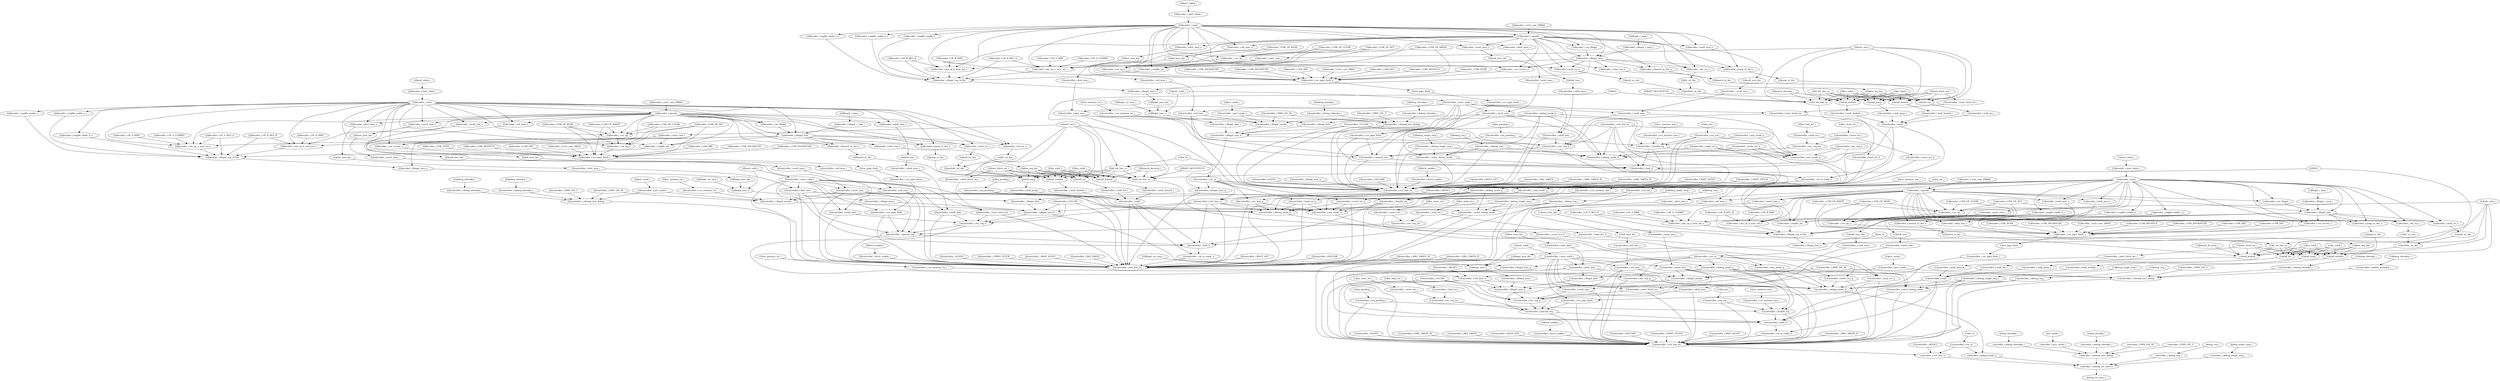 strict digraph "" {
	"[1]decoder_i.regfile_waddr_o"	 [complexity=46,
		importance=0.182135749968,
		rank=0.00395947282538];
	"[1]decoder_i.illegal_reg_rv32e"	 [complexity=37,
		importance=0.180635815226,
		rank=0.00488204906016];
	"[1]decoder_i.regfile_waddr_o" -> "[1]decoder_i.illegal_reg_rv32e";
	"[3]lsu_valid_i"	 [complexity=40,
		importance=2.55963482347,
		rank=0.0639908705867];
	"[3]stall_branch"	 [complexity=36,
		importance=2.55836412572,
		rank=0.071065670159];
	"[3]lsu_valid_i" -> "[3]stall_branch";
	"[3]stall_jump"	 [complexity=36,
		importance=2.55813886078,
		rank=0.0710594127994];
	"[3]lsu_valid_i" -> "[3]stall_jump";
	"[3]stall_multdiv"	 [complexity=36,
		importance=2.55792872615,
		rank=0.0710535757263];
	"[3]lsu_valid_i" -> "[3]stall_multdiv";
	"[3]stall_lsu"	 [complexity=36,
		importance=2.55734726351,
		rank=0.0710374239864];
	"[3]lsu_valid_i" -> "[3]stall_lsu";
	"[3]id_wb_fsm_ns"	 [complexity=25,
		importance=2.30185500709,
		rank=0.0920742002834];
	"[3]lsu_valid_i" -> "[3]id_wb_fsm_ns";
	"[2]ex_valid_i"	 [complexity=24,
		importance=0.329194305899,
		rank=0.0137164294125];
	"[2]stall_lsu"	 [complexity=46,
		importance=0.604991333388,
		rank=0.0131519855084];
	"[2]ex_valid_i" -> "[2]stall_lsu";
	"[2]stall_jump"	 [complexity=46,
		importance=0.605782930656,
		rank=0.0131691941447];
	"[2]ex_valid_i" -> "[2]stall_jump";
	"[2]id_wb_fsm_ns"	 [complexity=20,
		importance=0.327698343209,
		rank=0.0163849171604];
	"[2]ex_valid_i" -> "[2]id_wb_fsm_ns";
	"[2]stall_multdiv"	 [complexity=46,
		importance=0.605572796024,
		rank=0.0131646260005];
	"[2]ex_valid_i" -> "[2]stall_multdiv";
	"[2]stall_branch"	 [complexity=46,
		importance=0.606008195602,
		rank=0.0131740912087];
	"[2]ex_valid_i" -> "[2]stall_branch";
	"[2]controller_i.instr_valid_i"	 [complexity=23,
		importance=0.208089687816,
		rank=0.00904737773115];
	"[2]controller_i.ecall_insn"	 [complexity=53,
		importance=0.605219479604,
		rank=0.0114192354642];
	"[2]controller_i.instr_valid_i" -> "[2]controller_i.ecall_insn";
	"[2]controller_i.mret_insn"	 [complexity=20,
		importance=0.206219726035,
		rank=0.0103109863017];
	"[2]controller_i.instr_valid_i" -> "[2]controller_i.mret_insn";
	"[2]controller_i.instr_fetch_err"	 [complexity=53,
		importance=0.60467684894,
		rank=0.0114089971498];
	"[2]controller_i.instr_valid_i" -> "[2]controller_i.instr_fetch_err";
	"[2]controller_i.wfi_insn"	 [complexity=18,
		importance=0.0572750101565,
		rank=0.00318194500869];
	"[2]controller_i.instr_valid_i" -> "[2]controller_i.wfi_insn";
	"[2]controller_i.ebrk_insn"	 [complexity=53,
		importance=0.605219479604,
		rank=0.0114192354642];
	"[2]controller_i.instr_valid_i" -> "[2]controller_i.ebrk_insn";
	"[2]controller_i.dret_insn"	 [complexity=20,
		importance=0.206219726035,
		rank=0.0103109863017];
	"[2]controller_i.instr_valid_i" -> "[2]controller_i.dret_insn";
	"[2]controller_i.ctrl_fsm_ns"	 [complexity=32,
		importance=0.189981775875,
		rank=0.00593693049608];
	"[2]controller_i.instr_valid_i" -> "[2]controller_i.ctrl_fsm_ns";
	"[2]controller_i.halt_if"	 [complexity=36,
		importance=0.197799709375,
		rank=0.00549443637154];
	"[2]controller_i.instr_valid_i" -> "[2]controller_i.halt_if";
	"[2]controller_i.csr_pipe_flush"	 [complexity=46,
		importance=0.602641692552,
		rank=0.0131009063598];
	"[2]controller_i.instr_valid_i" -> "[2]controller_i.csr_pipe_flush";
	"[2]controller_i.enter_debug_mode"	 [complexity=41,
		importance=0.792935154842,
		rank=0.0193398818254];
	"[2]controller_i.instr_valid_i" -> "[2]controller_i.enter_debug_mode";
	"[3]fetch_enable_i"	 [complexity=23,
		importance=0.844507009478,
		rank=0.0367176960643];
	"[3]controller_i.fetch_enable_i"	 [complexity=23,
		importance=0.843011046788,
		rank=0.0366526542082];
	"[3]fetch_enable_i" -> "[3]controller_i.fetch_enable_i";
	"[2]csr_pipe_flush"	 [complexity=49,
		importance=0.613899997919,
		rank=0.0125285713861];
	"[2]controller_i.csr_pipe_flush_i"	 [complexity=49,
		importance=0.607392067687,
		rank=0.0123957564834];
	"[2]csr_pipe_flush" -> "[2]controller_i.csr_pipe_flush_i";
	"[3]decoder_i.CSR_DCSR"	 [complexity=51,
		importance=2.57777644903,
		rank=0.0505446362554];
	"[3]decoder_i.csr_pipe_flush_o"	 [complexity=39,
		importance=2.57628048634,
		rank=0.0660584740086];
	"[3]decoder_i.CSR_DCSR" -> "[3]decoder_i.csr_pipe_flush_o";
	"[1]controller_i.ebrk_insn_i"	 [complexity=27,
		importance=0.161923026472,
		rank=0.00599714912858];
	"[1]controller_i.ebrk_insn"	 [complexity=24,
		importance=0.15930241824,
		rank=0.00663760076];
	"[1]controller_i.ebrk_insn_i" -> "[1]controller_i.ebrk_insn";
	"[2]controller_i.dret_insn_i"	 [complexity=23,
		importance=0.208840334267,
		rank=0.00908001453334];
	"[2]controller_i.dret_insn_i" -> "[2]controller_i.dret_insn";
	"[2]controller_i.stall_jump_i"	 [complexity=46,
		importance=0.603171181635,
		rank=0.0131124169921];
	"[2]controller_i.stall"	 [complexity=41,
		importance=0.600369356701,
		rank=0.0146431550415];
	"[2]controller_i.stall_jump_i" -> "[2]controller_i.stall";
	"[2]controller_i.id_in_ready_o"	 [complexity=33,
		importance=0.193091080958,
		rank=0.0058512448775];
	"[2]controller_i.stall" -> "[2]controller_i.id_in_ready_o";
	"[2]controller_i.stall" -> "[2]controller_i.ctrl_fsm_ns";
	"[2]controller_i.stall" -> "[2]controller_i.halt_if";
	"[3]controller_i.FLUSH"	 [complexity=49,
		importance=2.56238813328,
		rank=0.0522936353731];
	"[3]controller_i.exc_req_d"	 [complexity=36,
		importance=2.55470680598,
		rank=0.0709640779438];
	"[3]controller_i.FLUSH" -> "[3]controller_i.exc_req_d";
	"[3]controller_i.illegal_insn_d"	 [complexity=43,
		importance=2.56089217059,
		rank=0.0595556318742];
	"[3]controller_i.FLUSH" -> "[3]controller_i.illegal_insn_d";
	"[3]controller_i.ctrl_fsm_ns"	 [complexity=22,
		importance=0.840767085915,
		rank=0.0382166857234];
	"[3]controller_i.FLUSH" -> "[3]controller_i.ctrl_fsm_ns";
	"[2]controller_i.irq_nm_i"	 [complexity=47,
		importance=0.598990486145,
		rank=0.0127444784286];
	"[2]controller_i.handle_irq"	 [complexity=41,
		importance=0.596746525273,
		rank=0.0145547932993];
	"[2]controller_i.irq_nm_i" -> "[2]controller_i.handle_irq";
	"[2]controller_i.nmi_mode_d"	 [complexity=20,
		importance=0.155983579375,
		rank=0.00779917896874];
	"[2]controller_i.irq_nm_i" -> "[2]controller_i.nmi_mode_d";
	"[2]controller_i.irq_nm_i" -> "[2]controller_i.ctrl_fsm_ns";
	"[2]instr_rdata_i"	 [complexity=29,
		importance=0.220641285136,
		rank=0.00760832017709];
	"[2]decoder_i.instr_rdata_i"	 [complexity=29,
		importance=0.219145322445,
		rank=0.00755673525673];
	"[2]instr_rdata_i" -> "[2]decoder_i.instr_rdata_i";
	"[1]controller_i.RESET"	 [complexity=3,
		importance=0.0261682893505,
		rank=0.00872276311684];
	"controller_i.ctrl_fsm_cs"	 [complexity=1,
		importance=0.0246723266601,
		rank=0.0246723266601];
	"[1]controller_i.RESET" -> "controller_i.ctrl_fsm_cs";
	"[2]debug_req_i"	 [complexity=21,
		importance=0.410442168135,
		rank=0.0195448651493];
	"[2]controller_i.debug_req_i"	 [complexity=21,
		importance=0.408946205445,
		rank=0.0194736288307];
	"[2]debug_req_i" -> "[2]controller_i.debug_req_i";
	"[3]decoder_i.alu_op_a_mux_sel_o"	 [complexity=65,
		importance=2.58301126452,
		rank=0.0397386348387];
	"[3]decoder_i.illegal_reg_rv32e"	 [complexity=56,
		importance=2.57890880671,
		rank=0.046051942977];
	"[3]decoder_i.alu_op_a_mux_sel_o" -> "[3]decoder_i.illegal_reg_rv32e";
	"[1]rst_ni"	 [complexity=2,
		importance=0.0524300784738,
		rank=0.0262150392369];
	"[1]controller_i.rst_ni"	 [complexity=2,
		importance=0.0509341157834,
		rank=0.0254670578917];
	"[1]rst_ni" -> "[1]controller_i.rst_ni";
	"[2]controller_i.csr_mstatus_mie_i"	 [complexity=47,
		importance=0.598990486145,
		rank=0.0127444784286];
	"[2]controller_i.csr_mstatus_mie_i" -> "[2]controller_i.handle_irq";
	"[3]data_req_dec"	 [complexity=40,
		importance=5.11862757543,
		rank=0.127965689386];
	"[3]data_req_dec" -> "[3]stall_branch";
	"[3]data_req_dec" -> "[3]stall_jump";
	"[3]data_req_dec" -> "[3]stall_multdiv";
	"[3]data_req_dec" -> "[3]stall_lsu";
	"[3]data_req_dec" -> "[3]id_wb_fsm_ns";
	"[1]jump_in_dec"	 [complexity=19,
		importance=0.162211945785,
		rank=0.00853747083079];
	"[1]stall_jump"	 [complexity=17,
		importance=0.159865869292,
		rank=0.00940387466424];
	"[1]jump_in_dec" -> "[1]stall_jump";
	"[3]controller_i.ebrk_insn_i"	 [complexity=46,
		importance=2.56019601796,
		rank=0.055656435173];
	"[3]controller_i.ebrk_insn"	 [complexity=43,
		importance=2.55757540973,
		rank=0.0594784979006];
	"[3]controller_i.ebrk_insn_i" -> "[3]controller_i.ebrk_insn";
	"[1]csr_mstatus_tw_i"	 [complexity=36,
		importance=0.170078464717,
		rank=0.0047244017977];
	"[1]controller_i.csr_mstatus_tw_i"	 [complexity=36,
		importance=0.168582502027,
		rank=0.00468284727852];
	"[1]csr_mstatus_tw_i" -> "[1]controller_i.csr_mstatus_tw_i";
	"[3]controller_i.csr_mstatus_tw_i"	 [complexity=55,
		importance=2.56685549351,
		rank=0.046670099882];
	"[3]controller_i.illegal_umode"	 [complexity=49,
		importance=2.56461153264,
		rank=0.0523390108702];
	"[3]controller_i.csr_mstatus_tw_i" -> "[3]controller_i.illegal_umode";
	"[2]fetch_enable_i"	 [complexity=33,
		importance=0.193721699438,
		rank=0.00587035452841];
	"[2]controller_i.fetch_enable_i"	 [complexity=33,
		importance=0.192225736747,
		rank=0.00582502232567];
	"[2]fetch_enable_i" -> "[2]controller_i.fetch_enable_i";
	"[2]csr_mstatus_mie_i"	 [complexity=47,
		importance=0.600486448836,
		rank=0.012776307422];
	"[2]csr_mstatus_mie_i" -> "[2]controller_i.csr_mstatus_mie_i";
	"[3]illegal_insn_o"	 [complexity=49,
		importance=2.56797637312,
		rank=0.0524076810842];
	"[3]controller_i.illegal_insn_i"	 [complexity=49,
		importance=2.5642502575,
		rank=0.0523316379081];
	"[3]illegal_insn_o" -> "[3]controller_i.illegal_insn_i";
	"[3]controller_i.dret_insn_i"	 [complexity=27,
		importance=0.213812383529,
		rank=0.00791897716775];
	"[3]controller_i.dret_insn"	 [complexity=24,
		importance=0.211191775297,
		rank=0.00879965730406];
	"[3]controller_i.dret_insn_i" -> "[3]controller_i.dret_insn";
	"[3]decoder_i.mret_insn_o"	 [complexity=27,
		importance=0.217568546432,
		rank=0.00805809431231];
	"[3]mret_insn_dec"	 [complexity=27,
		importance=0.216061757784,
		rank=0.00800228732532];
	"[3]decoder_i.mret_insn_o" -> "[3]mret_insn_dec";
	"[3]ebrk_insn"	 [complexity=46,
		importance=2.56244539221,
		rank=0.0557053346133];
	"[3]ebrk_insn" -> "[3]controller_i.ebrk_insn_i";
	"[3]decoder_i.CSR_DSCRATCH0"	 [complexity=51,
		importance=2.57777644903,
		rank=0.0505446362554];
	"[3]decoder_i.CSR_DSCRATCH0" -> "[3]decoder_i.csr_pipe_flush_o";
	"[3]decoder_i.CSR_DSCRATCH1"	 [complexity=51,
		importance=2.57777644903,
		rank=0.0505446362554];
	"[3]decoder_i.CSR_DSCRATCH1" -> "[3]decoder_i.csr_pipe_flush_o";
	"[3]dret_insn_dec"	 [complexity=27,
		importance=0.216061757784,
		rank=0.00800228732532];
	"[3]dret_insn_dec" -> "[3]controller_i.dret_insn_i";
	"[1]decoder_i.dret_insn_o"	 [complexity=36,
		importance=0.173615640842,
		rank=0.00482265669006];
	"[1]dret_insn_dec"	 [complexity=36,
		importance=0.172108852193,
		rank=0.00478080144982];
	"[1]decoder_i.dret_insn_o" -> "[1]dret_insn_dec";
	"[2]controller_i.handle_irq" -> "[2]controller_i.nmi_mode_d";
	"[2]controller_i.handle_irq" -> "[2]controller_i.ctrl_fsm_ns";
	"[2]controller_i.handle_irq" -> "[2]controller_i.halt_if";
	"[1]id_wb_fsm_cs"	 [complexity=18,
		importance=0.32367549146,
		rank=0.0179819717478];
	"[1]stall_lsu"	 [complexity=17,
		importance=0.159074272024,
		rank=0.00935731011907];
	"[1]id_wb_fsm_cs" -> "[1]stall_lsu";
	"[1]stall_multdiv"	 [complexity=17,
		importance=0.15965573466,
		rank=0.00939151380354];
	"[1]id_wb_fsm_cs" -> "[1]stall_multdiv";
	"[1]id_wb_fsm_cs" -> "[1]stall_jump";
	"[1]stall_branch"	 [complexity=17,
		importance=0.160091134238,
		rank=0.00941712554341];
	"[1]id_wb_fsm_cs" -> "[1]stall_branch";
	"[3]controller_i.wfi_insn"	 [complexity=55,
		importance=2.56748013639,
		rank=0.0466814570252];
	"[3]controller_i.special_req"	 [complexity=29,
		importance=2.55106362022,
		rank=0.087967711042];
	"[3]controller_i.wfi_insn" -> "[3]controller_i.special_req";
	"[3]controller_i.wfi_insn" -> "[3]controller_i.illegal_umode";
	"[3]controller_i.wfi_insn" -> "[3]controller_i.ctrl_fsm_ns";
	"[2]controller_i.BOOT_SET"	 [complexity=34,
		importance=0.191477738565,
		rank=0.00563169819309];
	"[2]controller_i.BOOT_SET" -> "[2]controller_i.ctrl_fsm_ns";
	"[3]instr_valid_i"	 [complexity=27,
		importance=0.214557699769,
		rank=0.00794658147294];
	"[3]instr_valid_i" -> "[3]illegal_insn_o";
	"[3]controller_i.instr_valid_i"	 [complexity=27,
		importance=0.213061737079,
		rank=0.00789117544737];
	"[3]instr_valid_i" -> "[3]controller_i.instr_valid_i";
	"[3]controller_i.IRQ_TAKEN"	 [complexity=28,
		importance=2.52379722044,
		rank=0.0901356150156];
	"[3]controller_i.IRQ_TAKEN" -> "[3]controller_i.ctrl_fsm_ns";
	"[1]controller_i.PRIV_LVL_U"	 [complexity=12,
		importance=0.0479498660573,
		rank=0.00399582217144];
	"[1]controller_i.ebreak_into_debug"	 [complexity=5,
		importance=0.0464539033668,
		rank=0.00929078067337];
	"[1]controller_i.PRIV_LVL_U" -> "[1]controller_i.ebreak_into_debug";
	"[1]controller_i.PRIV_LVL_M"	 [complexity=12,
		importance=0.0479498660573,
		rank=0.00399582217144];
	"[1]controller_i.illegal_umode"	 [complexity=30,
		importance=0.166338541154,
		rank=0.00554461803847];
	"[1]controller_i.PRIV_LVL_M" -> "[1]controller_i.illegal_umode";
	"[1]controller_i.PRIV_LVL_M" -> "[1]controller_i.ebreak_into_debug";
	"[3]decoder_i.regfile_waddr_o"	 [complexity=65,
		importance=2.58040874145,
		rank=0.0396985960224];
	"[3]decoder_i.regfile_waddr_o" -> "[3]decoder_i.illegal_reg_rv32e";
	"[3]branch_decision_i"	 [complexity=38,
		importance=2.55986008841,
		rank=0.0673647391688];
	"[3]branch_decision_i" -> "[3]stall_branch";
	"[3]branch_decision_i" -> "[3]id_wb_fsm_ns";
	"[1]controller_i.illegal_insn_d"	 [complexity=24,
		importance=0.162619179104,
		rank=0.00677579912935];
	"[1]controller_i.illegal_umode" -> "[1]controller_i.illegal_insn_d";
	"[2]controller_i.exc_req_q"	 [complexity=22,
		importance=0.205871030721,
		rank=0.00935777412367];
	"[2]controller_i.debug_mode_d"	 [complexity=19,
		importance=0.203351122286,
		rank=0.0107026906466];
	"[2]controller_i.exc_req_q" -> "[2]controller_i.debug_mode_d";
	"[2]controller_i.exc_req_q" -> "[2]controller_i.nmi_mode_d";
	"[2]controller_i.exc_req_q" -> "[2]controller_i.ctrl_fsm_ns";
	"[1]decoder_i.CSR_DSCRATCH1"	 [complexity=32,
		importance=0.179503457542,
		rank=0.00560948304819];
	"[1]decoder_i.csr_pipe_flush_o"	 [complexity=20,
		importance=0.178007494851,
		rank=0.00890037474257];
	"[1]decoder_i.CSR_DSCRATCH1" -> "[1]decoder_i.csr_pipe_flush_o";
	"[3]controller_i.DBG_TAKEN_ID"	 [complexity=24,
		importance=0.842263048606,
		rank=0.0350942936919];
	"[3]controller_i.DBG_TAKEN_ID" -> "[3]controller_i.ctrl_fsm_ns";
	"[3]controller_i.DBG_TAKEN_IF"	 [complexity=28,
		importance=2.52379722044,
		rank=0.0901356150156];
	"[3]controller_i.DBG_TAKEN_IF" -> "[3]controller_i.ctrl_fsm_ns";
	"[2]controller_i.exc_req_d"	 [complexity=46,
		importance=0.602350875855,
		rank=0.0130945842577];
	"[2]controller_i.special_req"	 [complexity=39,
		importance=0.598707690098,
		rank=0.0153514792333];
	"[2]controller_i.exc_req_d" -> "[2]controller_i.special_req";
	"[1]controller_i.exc_req_q"	 [complexity=6,
		importance=0.126548174695,
		rank=0.0210913624491];
	"[2]controller_i.exc_req_d" -> "[1]controller_i.exc_req_q";
	"[3]decoder_i.wfi_insn_o"	 [complexity=58,
		importance=2.57385690752,
		rank=0.0443768432332];
	"[3]wfi_insn_dec"	 [complexity=58,
		importance=2.57235011887,
		rank=0.0443508641185];
	"[3]decoder_i.wfi_insn_o" -> "[3]wfi_insn_dec";
	"[1]div_en_dec"	 [complexity=22,
		importance=0.164699238875,
		rank=0.00748632903978];
	"[1]multdiv_en_dec"	 [complexity=19,
		importance=0.162334195572,
		rank=0.00854390503011];
	"[1]div_en_dec" -> "[1]multdiv_en_dec";
	"[3]controller_i.csr_pipe_flush"	 [complexity=36,
		importance=2.55499762267,
		rank=0.0709721561854];
	"[3]controller_i.csr_pipe_flush" -> "[3]controller_i.special_req";
	"[3]controller_i.csr_pipe_flush" -> "[3]controller_i.ctrl_fsm_ns";
	"[1]branch_in_dec"	 [complexity=19,
		importance=0.162439547209,
		rank=0.00854944985309];
	"[1]branch_in_dec" -> "[1]stall_branch";
	"[2]div_en_dec"	 [complexity=51,
		importance=0.610616300239,
		rank=0.0119728686321];
	"[2]multdiv_en_dec"	 [complexity=48,
		importance=0.608251256936,
		rank=0.0126719011862];
	"[2]div_en_dec" -> "[2]multdiv_en_dec";
	"[3]rst_ni"	 [complexity=22,
		importance=0.415248650881,
		rank=0.0188749386764];
	"[2]id_wb_fsm_cs"	 [complexity=23,
		importance=2.29783215534,
		rank=0.0999057458842];
	"[3]rst_ni" -> "[2]id_wb_fsm_cs";
	"[3]controller_i.rst_ni"	 [complexity=22,
		importance=0.41375268819,
		rank=0.0188069403723];
	"[3]rst_ni" -> "[3]controller_i.rst_ni";
	"[1]debug_ebreaku_i"	 [complexity=12,
		importance=0.0501938269297,
		rank=0.00418281891081];
	"[1]controller_i.debug_ebreaku_i"	 [complexity=12,
		importance=0.0486978642393,
		rank=0.00405815535328];
	"[1]debug_ebreaku_i" -> "[1]controller_i.debug_ebreaku_i";
	"[2]controller_i.ecall_insn" -> "[2]controller_i.exc_req_d";
	"[2]controller_i.ecall_insn" -> "[2]controller_i.ctrl_fsm_ns";
	"[1]decoder_i.div_en_o"	 [complexity=22,
		importance=0.166437317092,
		rank=0.0075653325951];
	"[1]decoder_i.div_en_o" -> "[1]div_en_dec";
	"[2]controller_i.illegal_dret"	 [complexity=12,
		importance=0.052438131212,
		rank=0.00436984426767];
	"[2]controller_i.illegal_insn_d"	 [complexity=6,
		importance=0.050687044358,
		rank=0.00844784072634];
	"[2]controller_i.illegal_dret" -> "[2]controller_i.illegal_insn_d";
	"[2]controller_i.mret_insn" -> "[2]controller_i.debug_mode_d";
	"[2]controller_i.mret_insn" -> "[2]controller_i.special_req";
	"[2]controller_i.illegal_umode"	 [complexity=12,
		importance=0.0544064064077,
		rank=0.00453386720064];
	"[2]controller_i.mret_insn" -> "[2]controller_i.illegal_umode";
	"[2]controller_i.mret_insn" -> "[2]controller_i.nmi_mode_d";
	"[2]controller_i.mret_insn" -> "[2]controller_i.ctrl_fsm_ns";
	"[3]controller_i.stall_lsu_i"	 [complexity=36,
		importance=2.5552632752,
		rank=0.0709795354223];
	"[3]controller_i.stall"	 [complexity=31,
		importance=2.55272528682,
		rank=0.0823459769943];
	"[3]controller_i.stall_lsu_i" -> "[3]controller_i.stall";
	"[3]decoder_i.csr_op_o"	 [complexity=47,
		importance=12.8850066836,
		rank=0.274149078374];
	"[3]decoder_i.csr_op_o" -> "[3]decoder_i.csr_pipe_flush_o";
	"[1]decoder_i.alu_op_a_mux_sel_o"	 [complexity=46,
		importance=0.18473827303,
		rank=0.00401604941369];
	"[1]decoder_i.alu_op_a_mux_sel_o" -> "[1]decoder_i.illegal_reg_rv32e";
	"[1]controller_i.load_err_q"	 [complexity=6,
		importance=0.126619486253,
		rank=0.0211032477089];
	"[1]controller_i.ctrl_fsm_ns"	 [complexity=3,
		importance=0.04134275542,
		rank=0.0137809184733];
	"[1]controller_i.load_err_q" -> "[1]controller_i.ctrl_fsm_ns";
	"[1]controller_i.debug_mode_d"	 [complexity=4,
		importance=0.00963210214573,
		rank=0.00240802553643];
	"[1]controller_i.load_err_q" -> "[1]controller_i.debug_mode_d";
	"[2]decoder_i.CSR_MSTATUS"	 [complexity=55,
		importance=0.625420518906,
		rank=0.0113712821619];
	"[2]decoder_i.csr_pipe_flush_o"	 [complexity=49,
		importance=0.623924556216,
		rank=0.0127331542085];
	"[2]decoder_i.CSR_MSTATUS" -> "[2]decoder_i.csr_pipe_flush_o";
	"[2]decoder_i.sv2v_cast_DB892"	 [complexity=27,
		importance=0.216340392784,
		rank=0.00801260714015];
	"[2]decoder_i.opcode"	 [complexity=24,
		importance=0.214844430094,
		rank=0.0089518512539];
	"[2]decoder_i.sv2v_cast_DB892" -> "[2]decoder_i.opcode";
	"[1]ecall_insn_dec"	 [complexity=27,
		importance=0.164172400726,
		rank=0.00608045928615];
	"[1]controller_i.ecall_insn_i"	 [complexity=27,
		importance=0.161923026472,
		rank=0.00599714912858];
	"[1]ecall_insn_dec" -> "[1]controller_i.ecall_insn_i";
	"[1]controller_i.DBG_TAKEN_IF"	 [complexity=9,
		importance=0.12552422895,
		rank=0.01394713655];
	"[1]controller_i.DBG_TAKEN_IF" -> "[1]controller_i.ctrl_fsm_ns";
	"[3]controller_i.exc_req_lsu"	 [complexity=36,
		importance=2.55358803564,
		rank=0.0709330009899];
	"[3]controller_i.exc_req_lsu" -> "[3]controller_i.special_req";
	"[1]decoder_i.opcode"	 [complexity=23,
		importance=0.171325367185,
		rank=0.00744892900805];
	"[1]decoder_i.opcode" -> "[1]decoder_i.dret_insn_o";
	"[1]decoder_i.opcode" -> "[1]decoder_i.div_en_o";
	"[1]decoder_i.opcode" -> "[1]decoder_i.alu_op_a_mux_sel_o";
	"[1]decoder_i.csr_access_o"	 [complexity=28,
		importance=0.535742494176,
		rank=0.0191336605063];
	"[1]decoder_i.opcode" -> "[1]decoder_i.csr_access_o";
	"[1]decoder_i.data_req_o"	 [complexity=21,
		importance=0.323789297198,
		rank=0.0154185379618];
	"[1]decoder_i.opcode" -> "[1]decoder_i.data_req_o";
	"[1]decoder_i.csr_illegal"	 [complexity=22,
		importance=0.169077434262,
		rank=0.00768533792098];
	"[1]decoder_i.opcode" -> "[1]decoder_i.csr_illegal";
	"[1]decoder_i.ecall_insn_o"	 [complexity=27,
		importance=0.165679189375,
		rank=0.00613626627315];
	"[1]decoder_i.opcode" -> "[1]decoder_i.ecall_insn_o";
	"[1]decoder_i.illegal_insn"	 [complexity=20,
		importance=0.167570645613,
		rank=0.00837853228064];
	"[1]decoder_i.opcode" -> "[1]decoder_i.illegal_insn";
	"[1]decoder_i.mult_en_o"	 [complexity=22,
		importance=0.166437317092,
		rank=0.0075653325951];
	"[1]decoder_i.opcode" -> "[1]decoder_i.mult_en_o";
	"[1]decoder_i.ebrk_insn_o"	 [complexity=27,
		importance=0.165679189375,
		rank=0.00613626627315];
	"[1]decoder_i.opcode" -> "[1]decoder_i.ebrk_insn_o";
	"[1]decoder_i.csr_op"	 [complexity=35,
		importance=2.68351328316,
		rank=0.0766718080903];
	"[1]decoder_i.opcode" -> "[1]decoder_i.csr_op";
	"[1]decoder_i.regfile_we"	 [complexity=46,
		importance=0.182618517145,
		rank=0.00396996776402];
	"[1]decoder_i.opcode" -> "[1]decoder_i.regfile_we";
	"[1]decoder_i.alu_op_b_mux_sel_o"	 [complexity=46,
		importance=0.183999661917,
		rank=0.00399999265036];
	"[1]decoder_i.opcode" -> "[1]decoder_i.alu_op_b_mux_sel_o";
	"[1]decoder_i.branch_in_dec_o"	 [complexity=19,
		importance=0.164144370091,
		rank=0.00863917737319];
	"[1]decoder_i.opcode" -> "[1]decoder_i.branch_in_dec_o";
	"[1]decoder_i.jump_in_dec_o"	 [complexity=19,
		importance=0.16391209515,
		rank=0.00862695237634];
	"[1]decoder_i.opcode" -> "[1]decoder_i.jump_in_dec_o";
	"[1]decoder_i.wfi_insn_o"	 [complexity=39,
		importance=0.175583916038,
		rank=0.00450215169328];
	"[1]decoder_i.opcode" -> "[1]decoder_i.wfi_insn_o";
	"[1]decoder_i.mret_insn_o"	 [complexity=39,
		importance=0.175583916038,
		rank=0.00450215169328];
	"[1]decoder_i.opcode" -> "[1]decoder_i.mret_insn_o";
	"[1]decoder_i.OP_B_REG_B"	 [complexity=52,
		importance=4.04948852486,
		rank=0.0778747793242];
	"[1]decoder_i.OP_B_REG_B" -> "[1]decoder_i.illegal_reg_rv32e";
	"[1]decoder_i.OP_B_REG_B" -> "[1]decoder_i.alu_op_b_mux_sel_o";
	"[3]decoder_i.OP_A_CURRPC"	 [complexity=77,
		importance=15.4995635498,
		rank=0.201293033114];
	"[3]decoder_i.OP_A_CURRPC" -> "[3]decoder_i.alu_op_a_mux_sel_o";
	"controller_i.debug_ebreaku_i"	 [complexity=9,
		importance=0.0120151617026,
		rank=0.00133501796695];
	"controller_i.ebreak_into_debug"	 [complexity=2,
		importance=0.00977120083012,
		rank=0.00488560041506];
	"controller_i.debug_ebreaku_i" -> "controller_i.ebreak_into_debug";
	"[2]decoder_i.regfile_raddr_b_o"	 [complexity=28,
		importance=0.0702036152212,
		rank=0.00250727197218];
	"[2]decoder_i.illegal_reg_rv32e"	 [complexity=19,
		importance=0.0687036804795,
		rank=0.00361598318313];
	"[2]decoder_i.regfile_raddr_b_o" -> "[2]decoder_i.illegal_reg_rv32e";
	"[1]controller_i.rst_ni" -> "controller_i.ctrl_fsm_cs";
	"controller_i.debug_mode_q"	 [complexity=2,
		importance=0.00739054346057,
		rank=0.00369527173029];
	"[1]controller_i.rst_ni" -> "controller_i.debug_mode_q";
	"[1]controller_i.enter_debug_mode"	 [complexity=12,
		importance=0.198379073024,
		rank=0.0165315894186];
	"[1]controller_i.halt_if"	 [complexity=7,
		importance=0.0491606889206,
		rank=0.00702295556009];
	"[1]controller_i.enter_debug_mode" -> "[1]controller_i.halt_if";
	"[1]controller_i.enter_debug_mode" -> "[1]controller_i.ctrl_fsm_ns";
	"[1]controller_i.csr_pipe_flush"	 [complexity=17,
		importance=0.156724631188,
		rank=0.00921909595223];
	"[1]controller_i.csr_pipe_flush" -> "[1]controller_i.ctrl_fsm_ns";
	"[1]controller_i.special_req"	 [complexity=10,
		importance=0.152790628734,
		rank=0.0152790628734];
	"[1]controller_i.csr_pipe_flush" -> "[1]controller_i.special_req";
	"[3]csr_mstatus_tw_i"	 [complexity=55,
		importance=2.5683514562,
		rank=0.0466972992037];
	"[3]csr_mstatus_tw_i" -> "[3]controller_i.csr_mstatus_tw_i";
	"[1]controller_i.debug_mode_q"	 [complexity=17,
		importance=0.201109563601,
		rank=0.0118299743295];
	"[2]controller_i.debug_mode_d" -> "[1]controller_i.debug_mode_q";
	"[1]decoder_i.sv2v_cast_290A1"	 [complexity=38,
		importance=1.0695409318,
		rank=0.0281458139947];
	"[1]decoder_i.sv2v_cast_290A1" -> "[1]decoder_i.csr_pipe_flush_o";
	"[3]decoder_i.regfile_raddr_a_o"	 [complexity=65,
		importance=2.58040874145,
		rank=0.0396985960224];
	"[3]decoder_i.regfile_raddr_a_o" -> "[3]decoder_i.illegal_reg_rv32e";
	"[2]instr_valid_i"	 [complexity=23,
		importance=0.209585650507,
		rank=0.00911241958725];
	"[2]instr_valid_i" -> "[2]controller_i.instr_valid_i";
	"[2]illegal_insn_o"	 [complexity=12,
		importance=0.0577712468924,
		rank=0.00481427057437];
	"[2]instr_valid_i" -> "[2]illegal_insn_o";
	"[1]csr_pipe_flush"	 [complexity=20,
		importance=0.167982936555,
		rank=0.00839914682775];
	"[1]controller_i.csr_pipe_flush_i"	 [complexity=20,
		importance=0.161475006323,
		rank=0.00807375031614];
	"[1]csr_pipe_flush" -> "[1]controller_i.csr_pipe_flush_i";
	"[1]decoder_i.OP_A_REG_A"	 [complexity=64,
		importance=8.6841947951,
		rank=0.135690543673];
	"[1]decoder_i.OP_A_REG_A" -> "[1]decoder_i.alu_op_a_mux_sel_o";
	"[1]decoder_i.OP_A_REG_A" -> "[1]decoder_i.illegal_reg_rv32e";
	"[2]controller_i.debug_mode_q"	 [complexity=21,
		importance=0.206081612864,
		rank=0.00981341013636];
	"[2]controller_i.debug_mode_q" -> "[2]controller_i.handle_irq";
	"[2]controller_i.debug_mode_q" -> "[2]controller_i.illegal_dret";
	"[2]controller_i.debug_mode_q" -> "[2]controller_i.debug_mode_d";
	"[2]controller_i.debug_mode_q" -> "[2]controller_i.ctrl_fsm_ns";
	"[2]controller_i.debug_mode_q" -> "[2]controller_i.enter_debug_mode";
	"[2]dret_insn_dec"	 [complexity=23,
		importance=0.211089708521,
		rank=0.00917781341396];
	"[2]dret_insn_dec" -> "[2]controller_i.dret_insn_i";
	"[3]mult_en_dec"	 [complexity=41,
		importance=2.56297223036,
		rank=0.0625115178137];
	"[3]multdiv_en_dec"	 [complexity=38,
		importance=2.56060718706,
		rank=0.0673843996594];
	"[3]mult_en_dec" -> "[3]multdiv_en_dec";
	"[1]ebrk_insn"	 [complexity=27,
		importance=0.164172400726,
		rank=0.00608045928615];
	"[1]ebrk_insn" -> "[1]controller_i.ebrk_insn_i";
	"[2]csr_mstatus_tw_i"	 [complexity=18,
		importance=0.0581463299706,
		rank=0.00323035166503];
	"[2]controller_i.csr_mstatus_tw_i"	 [complexity=18,
		importance=0.0566503672802,
		rank=0.00314724262668];
	"[2]csr_mstatus_tw_i" -> "[2]controller_i.csr_mstatus_tw_i";
	"[2]controller_i.RESET"	 [complexity=32,
		importance=0.174807309805,
		rank=0.00546272843141];
	"[1]controller_i.ctrl_fsm_cs"	 [complexity=30,
		importance=0.173311347115,
		rank=0.00577704490383];
	"[2]controller_i.RESET" -> "[1]controller_i.ctrl_fsm_cs";
	"[1]controller_i.instr_fetch_err"	 [complexity=24,
		importance=0.158759787576,
		rank=0.00661499114902];
	"[1]controller_i.instr_fetch_err" -> "[1]controller_i.ctrl_fsm_ns";
	"[1]controller_i.exc_req_d"	 [complexity=17,
		importance=0.156433814491,
		rank=0.00920198908772];
	"[1]controller_i.instr_fetch_err" -> "[1]controller_i.exc_req_d";
	"[3]decoder_i.illegal_insn_o"	 [complexity=53,
		importance=2.573877636,
		rank=0.0485637289811];
	"[3]illegal_insn_dec"	 [complexity=53,
		importance=2.57094094035,
		rank=0.0485083196293];
	"[3]decoder_i.illegal_insn_o" -> "[3]illegal_insn_dec";
	debug_ebreakm_i	 [complexity=9,
		importance=0.013511124393,
		rank=0.00150123604367];
	"controller_i.debug_ebreakm_i"	 [complexity=9,
		importance=0.0120151617026,
		rank=0.00133501796695];
	debug_ebreakm_i -> "controller_i.debug_ebreakm_i";
	"[3]controller_i.debug_single_step_i"	 [complexity=25,
		importance=0.41889030397,
		rank=0.0167556121588];
	"[3]controller_i.enter_debug_mode"	 [complexity=31,
		importance=3.396076395,
		rank=0.109550851452];
	"[3]controller_i.debug_single_step_i" -> "[3]controller_i.enter_debug_mode";
	"[3]controller_i.debug_mode_d"	 [complexity=23,
		importance=0.208323171549,
		rank=0.00905752919777];
	"[3]controller_i.debug_single_step_i" -> "[3]controller_i.debug_mode_d";
	"[3]controller_i.debug_single_step_i" -> "[3]controller_i.ctrl_fsm_ns";
	"[2]decoder_i.OP_B_IMM"	 [complexity=58,
		importance=2.81212952233,
		rank=0.0484849917643];
	"[2]decoder_i.alu_op_b_mux_sel_o"	 [complexity=28,
		importance=0.0720675271702,
		rank=0.00257384025608];
	"[2]decoder_i.OP_B_IMM" -> "[2]decoder_i.alu_op_b_mux_sel_o";
	"[2]decoder_i.CSR_DPC"	 [complexity=61,
		importance=0.625420518906,
		rank=0.0102527953919];
	"[2]decoder_i.CSR_DPC" -> "[2]decoder_i.csr_pipe_flush_o";
	"[3]decoder_i.instr_rdata_i"	 [complexity=33,
		importance=0.224117371708,
		rank=0.00679143550629];
	"[3]decoder_i.instr"	 [complexity=31,
		importance=0.222247409926,
		rank=0.00716927128794];
	"[3]decoder_i.instr_rdata_i" -> "[3]decoder_i.instr";
	"[3]controller_i.irq_nm_i"	 [complexity=37,
		importance=2.55134641627,
		rank=0.0689553085478];
	"[3]controller_i.nmi_mode_d"	 [complexity=49,
		importance=0.601900640739,
		rank=0.0122836865457];
	"[3]controller_i.irq_nm_i" -> "[3]controller_i.nmi_mode_d";
	"[3]controller_i.handle_irq"	 [complexity=31,
		importance=2.54910245539,
		rank=0.0822291114643];
	"[3]controller_i.irq_nm_i" -> "[3]controller_i.handle_irq";
	"[3]controller_i.irq_nm_i" -> "[3]controller_i.ctrl_fsm_ns";
	"[3]controller_i.stall_branch_i"	 [complexity=36,
		importance=2.55560219238,
		rank=0.0709889497882];
	"[3]controller_i.stall_branch_i" -> "[3]controller_i.stall";
	"[1]controller_i.debug_single_step_i"	 [complexity=17,
		importance=0.200623033896,
		rank=0.0118013549351];
	"[1]controller_i.debug_single_step_i" -> "[1]controller_i.enter_debug_mode";
	"[1]controller_i.debug_single_step_i" -> "[1]controller_i.ctrl_fsm_ns";
	"[1]controller_i.debug_single_step_i" -> "[1]controller_i.debug_mode_d";
	"[3]decoder_i.mult_en_o"	 [complexity=41,
		importance=2.56471030858,
		rank=0.0625539099653];
	"[3]decoder_i.mult_en_o" -> "[3]mult_en_dec";
	"[2]controller_i.DECODE"	 [complexity=42,
		importance=1.90131372144,
		rank=0.0452693743199];
	"[2]controller_i.DECODE" -> "[2]controller_i.ctrl_fsm_ns";
	"[2]controller_i.nmi_mode_q"	 [complexity=47,
		importance=0.599537597235,
		rank=0.0127561190901];
	"[3]controller_i.nmi_mode_d" -> "[2]controller_i.nmi_mode_q";
	"[2]controller_i.instr_fetch_err" -> "[2]controller_i.exc_req_d";
	"[2]controller_i.instr_fetch_err" -> "[2]controller_i.ctrl_fsm_ns";
	"[3]controller_i.nmi_mode_q"	 [complexity=37,
		importance=2.55189352736,
		rank=0.068970095334];
	"[3]controller_i.nmi_mode_q" -> "[3]controller_i.nmi_mode_d";
	"[3]controller_i.nmi_mode_q" -> "[3]controller_i.handle_irq";
	"[1]controller_i.wfi_insn_i"	 [complexity=39,
		importance=0.171827753135,
		rank=0.00440583982397];
	"[1]controller_i.wfi_insn"	 [complexity=36,
		importance=0.169207144903,
		rank=0.00470019846953];
	"[1]controller_i.wfi_insn_i" -> "[1]controller_i.wfi_insn";
	"[2]illegal_c_insn_i"	 [complexity=30,
		importance=0.0780848564238,
		rank=0.00260282854746];
	"[2]decoder_i.illegal_c_insn_i"	 [complexity=30,
		importance=0.0765888937334,
		rank=0.00255296312445];
	"[2]illegal_c_insn_i" -> "[2]decoder_i.illegal_c_insn_i";
	"[2]decoder_i.mult_en_o"	 [complexity=51,
		importance=0.612354378456,
		rank=0.0120069485972];
	"[2]mult_en_dec"	 [complexity=51,
		importance=0.610616300239,
		rank=0.0119728686321];
	"[2]decoder_i.mult_en_o" -> "[2]mult_en_dec";
	"[1]controller_i.irq_pending_i"	 [complexity=18,
		importance=0.153073424781,
		rank=0.00850407915452];
	"[1]controller_i.irq_pending_i" -> "[1]controller_i.ctrl_fsm_ns";
	"[1]controller_i.handle_irq"	 [complexity=12,
		importance=0.150829463909,
		rank=0.0125691219924];
	"[1]controller_i.irq_pending_i" -> "[1]controller_i.handle_irq";
	"[3]div_en_dec"	 [complexity=41,
		importance=2.56297223036,
		rank=0.0625115178137];
	"[3]div_en_dec" -> "[3]multdiv_en_dec";
	"[2]decoder_i.illegal_insn_o"	 [complexity=16,
		importance=0.0636725097639,
		rank=0.00397953186025];
	"[2]decoder_i.illegal_reg_rv32e" -> "[2]decoder_i.illegal_insn_o";
	"[3]irq_nm_i"	 [complexity=37,
		importance=2.55284237896,
		rank=0.0689957399718];
	"[3]irq_nm_i" -> "[3]controller_i.irq_nm_i";
	"[2]illegal_insn_dec"	 [complexity=16,
		importance=0.0607358141186,
		rank=0.00379598838241];
	"[2]illegal_insn_dec" -> "[2]illegal_insn_o";
	"[3]decoder_i.CSR_MIE"	 [complexity=45,
		importance=2.57777644903,
		rank=0.0572839210895];
	"[3]decoder_i.CSR_MIE" -> "[3]decoder_i.csr_pipe_flush_o";
	"[2]decoder_i.jump_in_dec_o"	 [complexity=48,
		importance=0.609829156514,
		rank=0.012704774094];
	"[2]jump_in_dec"	 [complexity=48,
		importance=0.608129007149,
		rank=0.0126693543156];
	"[2]decoder_i.jump_in_dec_o" -> "[2]jump_in_dec";
	"[1]controller_i.SLEEP"	 [complexity=5,
		importance=0.0428387181104,
		rank=0.00856774362208];
	"[1]controller_i.SLEEP" -> "[1]controller_i.ctrl_fsm_ns";
	"[3]decoder_i.CSR_OP_WRITE"	 [complexity=56,
		importance=38.6591041181,
		rank=0.690341144967];
	"[3]decoder_i.csr_op"	 [complexity=54,
		importance=38.6576081554,
		rank=0.715881632508];
	"[3]decoder_i.CSR_OP_WRITE" -> "[3]decoder_i.csr_op";
	"[3]decoder_i.CSR_OP_WRITE" -> "[3]decoder_i.csr_pipe_flush_o";
	"controller_i.debug_req_i"	 [complexity=2,
		importance=0.011564066639,
		rank=0.0057820333195];
	"controller_i.debug_csr_save_o"	 [complexity=0,
		importance=0.00466005288327,
		rank=0.0];
	"controller_i.debug_req_i" -> "controller_i.debug_csr_save_o";
	"[1]debug_req_i"	 [complexity=17,
		importance=0.202118996587,
		rank=0.0118893527404];
	"[1]controller_i.debug_req_i"	 [complexity=17,
		importance=0.200623033896,
		rank=0.0118013549351];
	"[1]debug_req_i" -> "[1]controller_i.debug_req_i";
	"[3]controller_i.instr_fetch_err"	 [complexity=43,
		importance=2.55703277906,
		rank=0.0594658785828];
	"[3]controller_i.instr_fetch_err" -> "[3]controller_i.exc_req_d";
	"[3]controller_i.instr_fetch_err" -> "[3]controller_i.ctrl_fsm_ns";
	"[1]instr_rdata_i"	 [complexity=28,
		importance=0.177122222227,
		rank=0.00632579365097];
	"[1]decoder_i.instr_rdata_i"	 [complexity=28,
		importance=0.175626259537,
		rank=0.00627236641203];
	"[1]instr_rdata_i" -> "[1]decoder_i.instr_rdata_i";
	"[1]instr_new_i"	 [complexity=19,
		importance=0.161361831983,
		rank=0.00849272799908];
	"[1]decoder_i.instr_new_i"	 [complexity=49,
		importance=1.10553330252,
		rank=0.022561904133];
	"[1]instr_new_i" -> "[1]decoder_i.instr_new_i";
	"[1]instr_new_i" -> "[1]stall_lsu";
	"[1]instr_new_i" -> "[1]stall_multdiv";
	"[1]instr_new_i" -> "[1]stall_jump";
	"[1]instr_new_i" -> "[1]stall_branch";
	"[2]decoder_i.CSR_OP_SET"	 [complexity=66,
		importance=9.37376516631,
		rank=0.142026744944];
	"[2]decoder_i.csr_op_o"	 [complexity=57,
		importance=3.12322703299,
		rank=0.0547934567191];
	"[2]decoder_i.CSR_OP_SET" -> "[2]decoder_i.csr_op_o";
	"[2]decoder_i.csr_op"	 [complexity=64,
		importance=9.37226920362,
		rank=0.146441706307];
	"[2]decoder_i.CSR_OP_SET" -> "[2]decoder_i.csr_op";
	"[2]decoder_i.CSR_OP_SET" -> "[2]decoder_i.csr_pipe_flush_o";
	"[1]controller_i.ebrk_insn" -> "[1]controller_i.ctrl_fsm_ns";
	"[1]controller_i.ebrk_insn" -> "[1]controller_i.exc_req_d";
	"[2]decoder_i.csr_illegal"	 [complexity=31,
		importance=0.0758517215098,
		rank=0.00244682972612];
	"[2]decoder_i.illegal_insn"	 [complexity=29,
		importance=0.0743449328609,
		rank=0.00256361837452];
	"[2]decoder_i.csr_illegal" -> "[2]decoder_i.illegal_insn";
	"[2]controller_i.stall_lsu_i"	 [complexity=46,
		importance=0.602907345081,
		rank=0.0131066814148];
	"[2]stall_lsu" -> "[2]controller_i.stall_lsu_i";
	"[1]decoder_i.instr_new_i" -> "[1]decoder_i.alu_op_a_mux_sel_o";
	"[1]decoder_i.instr_new_i" -> "[1]decoder_i.regfile_we";
	"[1]decoder_i.instr_new_i" -> "[1]decoder_i.alu_op_b_mux_sel_o";
	"[1]lsu_store_err_i"	 [complexity=20,
		importance=0.159054967716,
		rank=0.00795274838578];
	"[1]controller_i.store_err_i"	 [complexity=20,
		importance=0.157559005025,
		rank=0.00787795025126];
	"[1]lsu_store_err_i" -> "[1]controller_i.store_err_i";
	"[1]controller_i.wfi_insn" -> "[1]controller_i.illegal_umode";
	"[1]controller_i.wfi_insn" -> "[1]controller_i.ctrl_fsm_ns";
	"[1]controller_i.wfi_insn" -> "[1]controller_i.special_req";
	"[3]decoder_i.ecall_insn_o"	 [complexity=46,
		importance=2.56395218086,
		rank=0.0557380908883];
	"[3]ecall_insn_dec"	 [complexity=46,
		importance=2.56244539221,
		rank=0.0557053346133];
	"[3]decoder_i.ecall_insn_o" -> "[3]ecall_insn_dec";
	"[1]decoder_i.csr_access_o" -> "[1]decoder_i.csr_pipe_flush_o";
	"[1]decoder_i.CSR_OP_WRITE"	 [complexity=37,
		importance=2.68500924585,
		rank=0.0725678174554];
	"[1]decoder_i.CSR_OP_WRITE" -> "[1]decoder_i.csr_pipe_flush_o";
	"[1]decoder_i.CSR_OP_WRITE" -> "[1]decoder_i.csr_op";
	"[2]controller_i.csr_pipe_flush_i" -> "[2]controller_i.csr_pipe_flush";
	"[3]controller_i.instr_fetch_err_i"	 [complexity=46,
		importance=2.55856811008,
		rank=0.0556210458713];
	"[3]controller_i.instr_fetch_err_i" -> "[3]controller_i.instr_fetch_err";
	"[1]controller_i.stall_lsu_i"	 [complexity=17,
		importance=0.156990283717,
		rank=0.00923472257158];
	"[1]stall_lsu" -> "[1]controller_i.stall_lsu_i";
	"[3]controller_i.ctrl_fsm_cs"	 [complexity=24,
		importance=0.843984854205,
		rank=0.0351660355919];
	"[3]controller_i.ctrl_fsm_cs" -> "[3]controller_i.nmi_mode_d";
	"[3]controller_i.ctrl_fsm_cs" -> "[3]controller_i.exc_req_d";
	"[3]controller_i.halt_if"	 [complexity=26,
		importance=0.848585019416,
		rank=0.0326378853621];
	"[3]controller_i.ctrl_fsm_cs" -> "[3]controller_i.halt_if";
	"[3]controller_i.ctrl_fsm_cs" -> "[3]controller_i.debug_mode_d";
	"[3]controller_i.ctrl_fsm_cs" -> "[3]controller_i.illegal_insn_d";
	"[3]controller_i.ctrl_fsm_cs" -> "[3]controller_i.ctrl_fsm_ns";
	"[2]controller_i.stall_lsu_i" -> "[2]controller_i.stall";
	"[2]decoder_i.opcode" -> "[2]decoder_i.mult_en_o";
	"[2]decoder_i.opcode" -> "[2]decoder_i.jump_in_dec_o";
	"[2]decoder_i.opcode" -> "[2]decoder_i.csr_illegal";
	"[2]decoder_i.csr_access_o"	 [complexity=57,
		importance=1.87349367827,
		rank=0.0328683101451];
	"[2]decoder_i.opcode" -> "[2]decoder_i.csr_access_o";
	"[2]decoder_i.opcode" -> "[2]decoder_i.csr_op";
	"[2]decoder_i.dret_insn_o"	 [complexity=23,
		importance=0.21259649717,
		rank=0.00924332596391];
	"[2]decoder_i.opcode" -> "[2]decoder_i.dret_insn_o";
	"[2]decoder_i.wfi_insn_o"	 [complexity=21,
		importance=0.0636517812915,
		rank=0.00303103720436];
	"[2]decoder_i.opcode" -> "[2]decoder_i.wfi_insn_o";
	"[2]decoder_i.alu_op_a_mux_sel_o"	 [complexity=28,
		importance=0.0728061382835,
		rank=0.00260021922441];
	"[2]decoder_i.opcode" -> "[2]decoder_i.alu_op_a_mux_sel_o";
	"[2]decoder_i.branch_in_dec_o"	 [complexity=48,
		importance=0.610061431455,
		rank=0.0127096131553];
	"[2]decoder_i.opcode" -> "[2]decoder_i.branch_in_dec_o";
	"[2]decoder_i.ecall_insn_o"	 [complexity=56,
		importance=0.611596250739,
		rank=0.0109213616203];
	"[2]decoder_i.opcode" -> "[2]decoder_i.ecall_insn_o";
	"[2]decoder_i.regfile_we"	 [complexity=28,
		importance=0.0706863823986,
		rank=0.00252451365709];
	"[2]decoder_i.opcode" -> "[2]decoder_i.regfile_we";
	"[2]decoder_i.data_req_o"	 [complexity=24,
		importance=0.659454245032,
		rank=0.0274772602096];
	"[2]decoder_i.opcode" -> "[2]decoder_i.data_req_o";
	"[2]decoder_i.ebrk_insn_o"	 [complexity=56,
		importance=0.611596250739,
		rank=0.0109213616203];
	"[2]decoder_i.opcode" -> "[2]decoder_i.ebrk_insn_o";
	"[2]decoder_i.opcode" -> "[2]decoder_i.alu_op_b_mux_sel_o";
	"[2]decoder_i.opcode" -> "[2]decoder_i.illegal_insn";
	"[2]decoder_i.div_en_o"	 [complexity=51,
		importance=0.612354378456,
		rank=0.0120069485972];
	"[2]decoder_i.opcode" -> "[2]decoder_i.div_en_o";
	"[2]decoder_i.mret_insn_o"	 [complexity=23,
		importance=0.21259649717,
		rank=0.00924332596391];
	"[2]decoder_i.opcode" -> "[2]decoder_i.mret_insn_o";
	"[1]illegal_insn_o"	 [complexity=30,
		importance=0.169703381639,
		rank=0.00565677938796];
	"[1]controller_i.illegal_insn_i"	 [complexity=30,
		importance=0.165977266013,
		rank=0.00553257553376];
	"[1]illegal_insn_o" -> "[1]controller_i.illegal_insn_i";
	"[3]decoder_i.instr_new_i"	 [complexity=68,
		importance=15.4951712514,
		rank=0.227870165462];
	"[3]decoder_i.instr_new_i" -> "[3]decoder_i.alu_op_a_mux_sel_o";
	"[3]decoder_i.alu_op_b_mux_sel_o"	 [complexity=65,
		importance=2.5822726534,
		rank=0.0397272715908];
	"[3]decoder_i.instr_new_i" -> "[3]decoder_i.alu_op_b_mux_sel_o";
	"[3]decoder_i.regfile_we"	 [complexity=65,
		importance=2.58089150863,
		rank=0.0397060232097];
	"[3]decoder_i.instr_new_i" -> "[3]decoder_i.regfile_we";
	"[3]debug_single_step_i"	 [complexity=25,
		importance=0.42038626666,
		rank=0.0168154506664];
	"[3]debug_single_step_i" -> "[3]controller_i.debug_single_step_i";
	"[2]decoder_i.instr"	 [complexity=27,
		importance=0.217275360664,
		rank=0.00804723558014];
	"[2]decoder_i.instr" -> "[2]decoder_i.regfile_raddr_b_o";
	"[2]decoder_i.instr" -> "[2]decoder_i.mult_en_o";
	"[2]decoder_i.instr" -> "[2]decoder_i.jump_in_dec_o";
	"[2]decoder_i.instr" -> "[2]decoder_i.csr_illegal";
	"[2]decoder_i.instr" -> "[2]decoder_i.opcode";
	"[2]decoder_i.instr" -> "[2]decoder_i.csr_op_o";
	"[2]decoder_i.instr" -> "[2]decoder_i.csr_access_o";
	"[2]decoder_i.regfile_raddr_a_o"	 [complexity=28,
		importance=0.0702036152212,
		rank=0.00250727197218];
	"[2]decoder_i.instr" -> "[2]decoder_i.regfile_raddr_a_o";
	"[2]decoder_i.regfile_waddr_o"	 [complexity=28,
		importance=0.0702036152212,
		rank=0.00250727197218];
	"[2]decoder_i.instr" -> "[2]decoder_i.regfile_waddr_o";
	"[2]decoder_i.instr" -> "[2]decoder_i.csr_op";
	"[2]decoder_i.instr" -> "[2]decoder_i.dret_insn_o";
	"[2]decoder_i.instr" -> "[2]decoder_i.wfi_insn_o";
	"[2]decoder_i.instr" -> "[2]decoder_i.alu_op_a_mux_sel_o";
	"[2]decoder_i.instr" -> "[2]decoder_i.ecall_insn_o";
	"[2]decoder_i.instr" -> "[2]decoder_i.csr_pipe_flush_o";
	"[2]decoder_i.instr" -> "[2]decoder_i.regfile_we";
	"[2]decoder_i.instr" -> "[2]decoder_i.ebrk_insn_o";
	"[2]decoder_i.instr" -> "[2]decoder_i.alu_op_b_mux_sel_o";
	"[2]decoder_i.instr" -> "[2]decoder_i.illegal_insn";
	"[2]decoder_i.instr" -> "[2]decoder_i.div_en_o";
	"[2]decoder_i.instr" -> "[2]decoder_i.mret_insn_o";
	"[3]decoder_i.alu_op_b_mux_sel_o" -> "[3]decoder_i.illegal_reg_rv32e";
	"[1]controller_i.illegal_dret"	 [complexity=30,
		importance=0.164370265958,
		rank=0.00547900886528];
	"[1]controller_i.illegal_dret" -> "[1]controller_i.illegal_insn_d";
	"[3]controller_i.load_err_i"	 [complexity=39,
		importance=2.55545799742,
		rank=0.0655245640364];
	"[3]controller_i.load_err_i" -> "[3]controller_i.exc_req_lsu";
	"[3]controller_i.load_err_d"	 [complexity=24,
		importance=0.20790578891,
		rank=0.00866274120457];
	"[3]controller_i.load_err_i" -> "[3]controller_i.load_err_d";
	"[3]WAIT_MULTICYCLE"	 [complexity=35,
		importance=9.20891599103,
		rank=0.263111885458];
	"[3]WAIT_MULTICYCLE" -> "[3]id_wb_fsm_ns";
	"controller_i.debug_ebreakm_i" -> "controller_i.ebreak_into_debug";
	"[2]controller_i.DBG_TAKEN_ID"	 [complexity=34,
		importance=0.191477738565,
		rank=0.00563169819309];
	"[2]controller_i.DBG_TAKEN_ID" -> "[2]controller_i.ctrl_fsm_ns";
	"[2]controller_i.DBG_TAKEN_IF"	 [complexity=38,
		importance=0.571441290314,
		rank=0.0150379286925];
	"[2]controller_i.DBG_TAKEN_IF" -> "[2]controller_i.ctrl_fsm_ns";
	"[2]controller_i.load_err_q"	 [complexity=22,
		importance=0.20594234228,
		rank=0.00936101555816];
	"[3]controller_i.load_err_d" -> "[2]controller_i.load_err_q";
	"[1]controller_i.id_in_ready_o"	 [complexity=4,
		importance=0.0444520605029,
		rank=0.0111130151257];
	"[1]controller_i.halt_if" -> "[1]controller_i.id_in_ready_o";
	debug_ebreaku_i	 [complexity=9,
		importance=0.013511124393,
		rank=0.00150123604367];
	debug_ebreaku_i -> "controller_i.debug_ebreaku_i";
	"[1]controller_i.stall_branch_i"	 [complexity=17,
		importance=0.15732920089,
		rank=0.0092546588759];
	"[1]controller_i.stall"	 [complexity=12,
		importance=0.154452295337,
		rank=0.0128710246114];
	"[1]controller_i.stall_branch_i" -> "[1]controller_i.stall";
	"[2]decoder_i.csr_op_o" -> "[2]decoder_i.csr_pipe_flush_o";
	"[2]decoder_i.csr_access_o" -> "[2]decoder_i.csr_pipe_flush_o";
	"[3]controller_i.load_err_q"	 [complexity=26,
		importance=0.210914391542,
		rank=0.00811209198238];
	"[3]controller_i.load_err_q" -> "[3]controller_i.nmi_mode_d";
	"[3]controller_i.load_err_q" -> "[3]controller_i.debug_mode_d";
	"[3]controller_i.load_err_q" -> "[3]controller_i.ctrl_fsm_ns";
	"[1]controller_i.ctrl_fsm_ns" -> "controller_i.ctrl_fsm_cs";
	"[2]controller_i.wfi_insn" -> "[2]controller_i.special_req";
	"[2]controller_i.wfi_insn" -> "[2]controller_i.illegal_umode";
	"[2]controller_i.wfi_insn" -> "[2]controller_i.ctrl_fsm_ns";
	"[3]stall_branch" -> "[3]controller_i.stall_branch_i";
	"[3]id_wb_fsm_cs"	 [complexity=37,
		importance=5.12022147443,
		rank=0.138384364174];
	"[3]id_wb_fsm_cs" -> "[3]stall_branch";
	"[3]id_wb_fsm_cs" -> "[3]stall_jump";
	"[3]id_wb_fsm_cs" -> "[3]stall_multdiv";
	"[3]id_wb_fsm_cs" -> "[3]stall_lsu";
	"[3]id_wb_fsm_cs" -> "[3]id_wb_fsm_ns";
	"[2]decoder_i.regfile_raddr_a_o" -> "[2]decoder_i.illegal_reg_rv32e";
	"[2]ecall_insn_dec"	 [complexity=56,
		importance=0.61008946209,
		rank=0.0108944546802];
	"[2]controller_i.ecall_insn_i"	 [complexity=56,
		importance=0.607840087836,
		rank=0.0108542872828];
	"[2]ecall_insn_dec" -> "[2]controller_i.ecall_insn_i";
	"[2]WAIT_MULTICYCLE"	 [complexity=30,
		importance=1.31228933553,
		rank=0.0437429778509];
	"[2]WAIT_MULTICYCLE" -> "[2]id_wb_fsm_ns";
	"[3]controller_i.debug_ebreakm_i"	 [complexity=31,
		importance=0.848122194734,
		rank=0.0273587804753];
	"[3]controller_i.ebreak_into_debug"	 [complexity=24,
		importance=0.845878233862,
		rank=0.0352449264109];
	"[3]controller_i.debug_ebreakm_i" -> "[3]controller_i.ebreak_into_debug";
	"[3]branch_in_dec"	 [complexity=38,
		importance=2.56071253869,
		rank=0.0673871720709];
	"[3]branch_in_dec" -> "[3]stall_branch";
	"[2]controller_i.ebrk_insn_i"	 [complexity=56,
		importance=0.607840087836,
		rank=0.0108542872828];
	"[2]controller_i.ebrk_insn_i" -> "[2]controller_i.ebrk_insn";
	"[1]controller_i.DBG_TAKEN_ID"	 [complexity=5,
		importance=0.0428387181104,
		rank=0.00856774362208];
	"[1]controller_i.DBG_TAKEN_ID" -> "[1]controller_i.ctrl_fsm_ns";
	"[3]jump_in_dec"	 [complexity=38,
		importance=2.56048493727,
		rank=0.0673811825597];
	"[3]jump_in_dec" -> "[3]stall_jump";
	"[2]irq_nm_i"	 [complexity=47,
		importance=0.600486448836,
		rank=0.012776307422];
	"[2]irq_nm_i" -> "[2]controller_i.irq_nm_i";
	"[3]lsu_load_err_i"	 [complexity=39,
		importance=2.55695396011,
		rank=0.0655629220541];
	"[3]lsu_load_err_i" -> "[3]controller_i.load_err_i";
	"[1]csr_mstatus_mie_i"	 [complexity=18,
		importance=0.154569387472,
		rank=0.00858718819288];
	"[1]controller_i.csr_mstatus_mie_i"	 [complexity=18,
		importance=0.153073424781,
		rank=0.00850407915452];
	"[1]csr_mstatus_mie_i" -> "[1]controller_i.csr_mstatus_mie_i";
	"[3]controller_i.id_in_ready_o"	 [complexity=23,
		importance=0.843876390998,
		rank=0.0366902778695];
	"[3]controller_i.stall" -> "[3]controller_i.id_in_ready_o";
	"[3]controller_i.stall" -> "[3]controller_i.halt_if";
	"[3]controller_i.stall" -> "[3]controller_i.ctrl_fsm_ns";
	"[2]decoder_i.instr_new_i"	 [complexity=31,
		importance=0.433940494037,
		rank=0.0139980804528];
	"[2]decoder_i.instr_new_i" -> "[2]decoder_i.alu_op_a_mux_sel_o";
	"[2]decoder_i.instr_new_i" -> "[2]decoder_i.regfile_we";
	"[2]decoder_i.instr_new_i" -> "[2]decoder_i.alu_op_b_mux_sel_o";
	"[3]controller_i.illegal_dret"	 [complexity=49,
		importance=2.56264325744,
		rank=0.0522988419886];
	"[3]controller_i.dret_insn" -> "[3]controller_i.illegal_dret";
	"[3]controller_i.dret_insn" -> "[3]controller_i.debug_mode_d";
	"[3]controller_i.dret_insn" -> "[3]controller_i.special_req";
	"[3]controller_i.dret_insn" -> "[3]controller_i.ctrl_fsm_ns";
	"[3]controller_i.stall_multdiv_i"	 [complexity=36,
		importance=2.55545710295,
		rank=0.0709849195265];
	"[3]controller_i.stall_multdiv_i" -> "[3]controller_i.stall";
	"[3]debug_ebreakm_i"	 [complexity=31,
		importance=0.849618157425,
		rank=0.0274070373363];
	"[3]debug_ebreakm_i" -> "[3]controller_i.debug_ebreakm_i";
	"[2]id_wb_fsm_cs" -> "[2]stall_lsu";
	"[2]id_wb_fsm_cs" -> "[2]stall_jump";
	"[2]id_wb_fsm_cs" -> "[2]id_wb_fsm_ns";
	"[2]id_wb_fsm_cs" -> "[2]stall_multdiv";
	"[2]id_wb_fsm_cs" -> "[2]stall_branch";
	"[1]controller_i.special_req" -> "[1]controller_i.halt_if";
	"[1]controller_i.special_req" -> "[1]controller_i.ctrl_fsm_ns";
	"[3]decoder_i.OP_B_REG_B"	 [complexity=71,
		importance=56.8114943375,
		rank=0.800161892078];
	"[3]decoder_i.OP_B_REG_B" -> "[3]decoder_i.alu_op_b_mux_sel_o";
	"[3]decoder_i.OP_B_REG_B" -> "[3]decoder_i.illegal_reg_rv32e";
	"[1]controller_i.IRQ_TAKEN"	 [complexity=9,
		importance=0.12552422895,
		rank=0.01394713655];
	"[1]controller_i.IRQ_TAKEN" -> "[1]controller_i.ctrl_fsm_ns";
	"[3]controller_i.mret_insn_i"	 [complexity=27,
		importance=0.213812383529,
		rank=0.00791897716775];
	"[3]controller_i.mret_insn"	 [complexity=24,
		importance=0.211191775297,
		rank=0.00879965730406];
	"[3]controller_i.mret_insn_i" -> "[3]controller_i.mret_insn";
	"[2]illegal_csr_insn_i"	 [complexity=16,
		importance=0.0592672095828,
		rank=0.00370420059893];
	"[2]illegal_csr_insn_i" -> "[2]illegal_insn_o";
	"[2]debug_ebreaku_i"	 [complexity=41,
		importance=0.198832847384,
		rank=0.00484958164352];
	"[2]controller_i.debug_ebreaku_i"	 [complexity=41,
		importance=0.197336884694,
		rank=0.00481309474863];
	"[2]debug_ebreaku_i" -> "[2]controller_i.debug_ebreaku_i";
	"[3]controller_i.id_in_ready_o" -> "[3]controller_i.ctrl_fsm_ns";
	"[2]lsu_load_err_i"	 [complexity=10,
		importance=0.131948857355,
		rank=0.0131948857355];
	"[2]controller_i.load_err_i"	 [complexity=10,
		importance=0.130452894665,
		rank=0.0130452894665];
	"[2]lsu_load_err_i" -> "[2]controller_i.load_err_i";
	"[1]controller_i.handle_irq" -> "[1]controller_i.halt_if";
	"[1]controller_i.handle_irq" -> "[1]controller_i.ctrl_fsm_ns";
	"[1]decoder_i.CSR_MSTATUS"	 [complexity=26,
		importance=0.179503457542,
		rank=0.00690397913623];
	"[1]decoder_i.CSR_MSTATUS" -> "[1]decoder_i.csr_pipe_flush_o";
	"[1]controller_i.BOOT_SET"	 [complexity=5,
		importance=0.0428387181104,
		rank=0.00856774362208];
	"[1]controller_i.BOOT_SET" -> "[1]controller_i.ctrl_fsm_ns";
	"[3]controller_i.csr_mstatus_mie_i"	 [complexity=37,
		importance=2.55134641627,
		rank=0.0689553085478];
	"[3]controller_i.csr_mstatus_mie_i" -> "[3]controller_i.handle_irq";
	"[3]decoder_i.regfile_raddr_b_o"	 [complexity=65,
		importance=2.58040874145,
		rank=0.0396985960224];
	"[3]decoder_i.regfile_raddr_b_o" -> "[3]decoder_i.illegal_reg_rv32e";
	"[3]mret_insn_dec" -> "[3]controller_i.mret_insn_i";
	"[2]decoder_i.regfile_waddr_o" -> "[2]decoder_i.illegal_reg_rv32e";
	"[3]decoder_i.illegal_c_insn_i"	 [complexity=40,
		importance=2.56808759797,
		rank=0.0642021899493];
	"[3]decoder_i.illegal_insn"	 [complexity=39,
		importance=2.5658436371,
		rank=0.0657908624897];
	"[3]decoder_i.illegal_c_insn_i" -> "[3]decoder_i.illegal_insn";
	"[2]controller_i.special_req" -> "[2]controller_i.ctrl_fsm_ns";
	"[2]controller_i.special_req" -> "[2]controller_i.halt_if";
	"[1]mret_insn_dec"	 [complexity=39,
		importance=0.174077127389,
		rank=0.0044635160869];
	"[1]controller_i.mret_insn_i"	 [complexity=39,
		importance=0.171827753135,
		rank=0.00440583982397];
	"[1]mret_insn_dec" -> "[1]controller_i.mret_insn_i";
	"[1]decoder_i.CSR_OP_CLEAR"	 [complexity=37,
		importance=2.68500924585,
		rank=0.0725678174554];
	"[1]decoder_i.CSR_OP_CLEAR" -> "[1]decoder_i.csr_op";
	"[1]decoder_i.csr_op_o"	 [complexity=28,
		importance=0.893641726167,
		rank=0.0319157759346];
	"[1]decoder_i.CSR_OP_CLEAR" -> "[1]decoder_i.csr_op_o";
	"[3]decoder_i.csr_illegal"	 [complexity=41,
		importance=2.56735042575,
		rank=0.062618303067];
	"[3]decoder_i.csr_illegal" -> "[3]decoder_i.illegal_insn";
	"[2]decoder_i.instr_rdata_i" -> "[2]decoder_i.instr";
	"[1]controller_i.stall" -> "[1]controller_i.halt_if";
	"[1]controller_i.stall" -> "[1]controller_i.ctrl_fsm_ns";
	"[1]controller_i.stall" -> "[1]controller_i.id_in_ready_o";
	"[2]debug_ebreakm_i"	 [complexity=41,
		importance=0.198832847384,
		rank=0.00484958164352];
	"[2]controller_i.debug_ebreakm_i"	 [complexity=41,
		importance=0.197336884694,
		rank=0.00481309474863];
	"[2]debug_ebreakm_i" -> "[2]controller_i.debug_ebreakm_i";
	"[2]controller_i.exc_req_lsu"	 [complexity=46,
		importance=0.601232105517,
		rank=0.0130702631634];
	"[2]controller_i.exc_req_lsu" -> "[2]controller_i.special_req";
	"[2]debug_single_step_i"	 [complexity=21,
		importance=0.410442168135,
		rank=0.0195448651493];
	"[2]controller_i.debug_single_step_i"	 [complexity=21,
		importance=0.408946205445,
		rank=0.0194736288307];
	"[2]debug_single_step_i" -> "[2]controller_i.debug_single_step_i";
	"[1]wfi_insn_dec"	 [complexity=39,
		importance=0.174077127389,
		rank=0.0044635160869];
	"[1]wfi_insn_dec" -> "[1]controller_i.wfi_insn_i";
	"[3]debug_ebreaku_i"	 [complexity=31,
		importance=0.849618157425,
		rank=0.0274070373363];
	"[3]controller_i.debug_ebreaku_i"	 [complexity=31,
		importance=0.848122194734,
		rank=0.0273587804753];
	"[3]debug_ebreaku_i" -> "[3]controller_i.debug_ebreaku_i";
	"[3]instr_fetch_err_i"	 [complexity=38,
		importance=2.55963482347,
		rank=0.0673588111439];
	"[3]instr_fetch_err_i" -> "[3]controller_i.instr_fetch_err_i";
	"[3]instr_fetch_err_i" -> "[3]stall_branch";
	"[3]instr_fetch_err_i" -> "[3]stall_jump";
	"[3]instr_fetch_err_i" -> "[3]stall_multdiv";
	"[3]instr_fetch_err_i" -> "[3]stall_lsu";
	"[3]instr_fetch_err_i" -> "[3]id_wb_fsm_ns";
	"[2]data_req_dec"	 [complexity=24,
		importance=0.657746540294,
		rank=0.0274061058456];
	"[2]data_req_dec" -> "[2]stall_lsu";
	"[2]data_req_dec" -> "[2]stall_jump";
	"[2]data_req_dec" -> "[2]id_wb_fsm_ns";
	"[2]data_req_dec" -> "[2]stall_multdiv";
	"[2]data_req_dec" -> "[2]stall_branch";
	"[1]controller_i.FLUSH"	 [complexity=30,
		importance=0.164115141795,
		rank=0.0054705047265];
	"[1]controller_i.FLUSH" -> "[1]controller_i.ctrl_fsm_ns";
	"[1]controller_i.FLUSH" -> "[1]controller_i.exc_req_d";
	"[1]controller_i.FLUSH" -> "[1]controller_i.illegal_insn_d";
	"[3]decoder_i.CSR_OP_CLEAR"	 [complexity=56,
		importance=38.6591041181,
		rank=0.690341144967];
	"[3]decoder_i.CSR_OP_CLEAR" -> "[3]decoder_i.csr_op_o";
	"[3]decoder_i.CSR_OP_CLEAR" -> "[3]decoder_i.csr_op";
	"[3]IDLE"	 [complexity=31,
		importance=4.60520597686,
		rank=0.148555031512];
	"[3]IDLE" -> "[2]id_wb_fsm_cs";
	"[3]IDLE" -> "[3]id_wb_fsm_ns";
	"[1]data_req_dec"	 [complexity=21,
		importance=0.32208159246,
		rank=0.0153372186886];
	"[1]decoder_i.data_req_o" -> "[1]data_req_dec";
	"[1]decoder_i.csr_pipe_flush_o" -> "[1]csr_pipe_flush";
	"[3]controller_i.exc_req_d" -> "[2]controller_i.exc_req_q";
	"[3]controller_i.exc_req_d" -> "[3]controller_i.special_req";
	"[3]controller_i.stall_jump_i"	 [complexity=36,
		importance=2.55552711176,
		rank=0.0709868642155];
	"[3]stall_jump" -> "[3]controller_i.stall_jump_i";
	"[3]decoder_i.OP_A_REG_A"	 [complexity=83,
		importance=121.403025395,
		rank=1.46268705295];
	"[3]decoder_i.OP_A_REG_A" -> "[3]decoder_i.alu_op_a_mux_sel_o";
	"[3]decoder_i.OP_A_REG_A" -> "[3]decoder_i.illegal_reg_rv32e";
	"[3]illegal_c_insn_i"	 [complexity=40,
		importance=2.56958356066,
		rank=0.0642395890165];
	"[3]illegal_c_insn_i" -> "[3]decoder_i.illegal_c_insn_i";
	"[2]irq_pending_i"	 [complexity=47,
		importance=0.600486448836,
		rank=0.012776307422];
	"[2]controller_i.irq_pending_i"	 [complexity=47,
		importance=0.598990486145,
		rank=0.0127444784286];
	"[2]irq_pending_i" -> "[2]controller_i.irq_pending_i";
	"[3]decoder_i.opcode"	 [complexity=28,
		importance=0.219816479356,
		rank=0.00785058854843];
	"[3]decoder_i.opcode" -> "[3]decoder_i.alu_op_a_mux_sel_o";
	"[3]decoder_i.opcode" -> "[3]decoder_i.mret_insn_o";
	"[3]decoder_i.opcode" -> "[3]decoder_i.wfi_insn_o";
	"[3]decoder_i.opcode" -> "[3]decoder_i.mult_en_o";
	"[3]decoder_i.opcode" -> "[3]decoder_i.ecall_insn_o";
	"[3]decoder_i.opcode" -> "[3]decoder_i.alu_op_b_mux_sel_o";
	"[3]decoder_i.opcode" -> "[3]decoder_i.csr_illegal";
	"[3]decoder_i.data_req_o"	 [complexity=40,
		importance=5.12033528017,
		rank=0.128008382004];
	"[3]decoder_i.opcode" -> "[3]decoder_i.data_req_o";
	"[3]decoder_i.opcode" -> "[3]decoder_i.regfile_we";
	"[3]decoder_i.opcode" -> "[3]decoder_i.csr_op";
	"[3]decoder_i.jump_in_dec_o"	 [complexity=38,
		importance=2.56218508664,
		rank=0.0674259233325];
	"[3]decoder_i.opcode" -> "[3]decoder_i.jump_in_dec_o";
	"[3]decoder_i.csr_access_o"	 [complexity=47,
		importance=7.73056146863,
		rank=0.164480031247];
	"[3]decoder_i.opcode" -> "[3]decoder_i.csr_access_o";
	"[3]decoder_i.dret_insn_o"	 [complexity=27,
		importance=0.217568546432,
		rank=0.00805809431231];
	"[3]decoder_i.opcode" -> "[3]decoder_i.dret_insn_o";
	"[3]decoder_i.branch_in_dec_o"	 [complexity=38,
		importance=2.56241736158,
		rank=0.0674320358309];
	"[3]decoder_i.opcode" -> "[3]decoder_i.branch_in_dec_o";
	"[3]decoder_i.div_en_o"	 [complexity=41,
		importance=2.56471030858,
		rank=0.0625539099653];
	"[3]decoder_i.opcode" -> "[3]decoder_i.div_en_o";
	"[3]decoder_i.ebrk_insn_o"	 [complexity=46,
		importance=2.56395218086,
		rank=0.0557380908883];
	"[3]decoder_i.opcode" -> "[3]decoder_i.ebrk_insn_o";
	"[3]decoder_i.opcode" -> "[3]decoder_i.illegal_insn";
	"[1]illegal_c_insn_i"	 [complexity=21,
		importance=0.171310569176,
		rank=0.00815764615122];
	"[1]decoder_i.illegal_c_insn_i"	 [complexity=21,
		importance=0.169814606485,
		rank=0.00808640983263];
	"[1]illegal_c_insn_i" -> "[1]decoder_i.illegal_c_insn_i";
	"[3]decoder_i.instr" -> "[3]decoder_i.alu_op_a_mux_sel_o";
	"[3]decoder_i.instr" -> "[3]decoder_i.mret_insn_o";
	"[3]decoder_i.instr" -> "[3]decoder_i.regfile_waddr_o";
	"[3]decoder_i.instr" -> "[3]decoder_i.wfi_insn_o";
	"[3]decoder_i.instr" -> "[3]decoder_i.csr_op_o";
	"[3]decoder_i.instr" -> "[3]decoder_i.regfile_raddr_a_o";
	"[3]decoder_i.instr" -> "[3]decoder_i.mult_en_o";
	"[3]decoder_i.instr" -> "[3]decoder_i.ecall_insn_o";
	"[3]decoder_i.instr" -> "[3]decoder_i.alu_op_b_mux_sel_o";
	"[3]decoder_i.instr" -> "[3]decoder_i.regfile_raddr_b_o";
	"[3]decoder_i.instr" -> "[3]decoder_i.csr_illegal";
	"[3]decoder_i.instr" -> "[3]decoder_i.opcode";
	"[3]decoder_i.instr" -> "[3]decoder_i.regfile_we";
	"[3]decoder_i.instr" -> "[3]decoder_i.csr_op";
	"[3]decoder_i.instr" -> "[3]decoder_i.jump_in_dec_o";
	"[3]decoder_i.instr" -> "[3]decoder_i.csr_access_o";
	"[3]decoder_i.instr" -> "[3]decoder_i.dret_insn_o";
	"[3]decoder_i.instr" -> "[3]decoder_i.csr_pipe_flush_o";
	"[3]decoder_i.instr" -> "[3]decoder_i.div_en_o";
	"[3]decoder_i.instr" -> "[3]decoder_i.ebrk_insn_o";
	"[3]decoder_i.instr" -> "[3]decoder_i.illegal_insn";
	"[2]IDLE"	 [complexity=26,
		importance=0.656892649108,
		rank=0.0252651018888];
	"[2]IDLE" -> "[1]id_wb_fsm_cs";
	"[2]IDLE" -> "[2]id_wb_fsm_ns";
	"[1]decoder_i.sv2v_cast_DB892"	 [complexity=26,
		importance=0.172821329876,
		rank=0.00664697422599];
	"[1]decoder_i.sv2v_cast_DB892" -> "[1]decoder_i.opcode";
	"[3]controller_i.store_err_i"	 [complexity=26,
		importance=0.210289989682,
		rank=0.00808807652623];
	"[3]controller_i.store_err_i" -> "[3]controller_i.exc_req_lsu";
	"[3]controller_i.store_err_d"	 [complexity=24,
		importance=0.208046028809,
		rank=0.00866858453373];
	"[3]controller_i.store_err_i" -> "[3]controller_i.store_err_d";
	"[1]priv_mode_i"	 [complexity=12,
		importance=0.0501938269297,
		rank=0.00418281891081];
	"[1]controller_i.priv_mode_i"	 [complexity=12,
		importance=0.0486978642393,
		rank=0.00405815535328];
	"[1]priv_mode_i" -> "[1]controller_i.priv_mode_i";
	"[2]controller_i.store_err_q"	 [complexity=22,
		importance=0.20598909733,
		rank=0.00936314078774];
	"[3]controller_i.store_err_d" -> "[2]controller_i.store_err_q";
	"[2]controller_i.SLEEP"	 [complexity=34,
		importance=0.191477738565,
		rank=0.00563169819309];
	"[2]controller_i.SLEEP" -> "[2]controller_i.ctrl_fsm_ns";
	"[3]controller_i.illegal_dret" -> "[3]controller_i.illegal_insn_d";
	"[2]decoder_i.OP_B_REG_B"	 [complexity=34,
		importance=1.58698156044,
		rank=0.0466759282481];
	"[2]decoder_i.OP_B_REG_B" -> "[2]decoder_i.illegal_reg_rv32e";
	"[2]decoder_i.OP_B_REG_B" -> "[2]decoder_i.alu_op_b_mux_sel_o";
	"[2]controller_i.stall_multdiv_i"	 [complexity=46,
		importance=0.603101172834,
		rank=0.0131108950616];
	"[2]controller_i.stall_multdiv_i" -> "[2]controller_i.stall";
	"[1]debug_ebreakm_i"	 [complexity=12,
		importance=0.0501938269297,
		rank=0.00418281891081];
	"[1]controller_i.debug_ebreakm_i"	 [complexity=12,
		importance=0.0486978642393,
		rank=0.00405815535328];
	"[1]debug_ebreakm_i" -> "[1]controller_i.debug_ebreakm_i";
	"[3]controller_i.store_err_q"	 [complexity=26,
		importance=0.210961146593,
		rank=0.00811389025357];
	"[3]controller_i.store_err_q" -> "[3]controller_i.nmi_mode_d";
	"[3]controller_i.store_err_q" -> "[3]controller_i.debug_mode_d";
	"[3]controller_i.store_err_q" -> "[3]controller_i.ctrl_fsm_ns";
	"[3]decoder_i.data_req_o" -> "[3]data_req_dec";
	"[3]controller_i.halt_if" -> "[3]controller_i.id_in_ready_o";
	"[3]controller_i.ecall_insn_i"	 [complexity=46,
		importance=2.56019601796,
		rank=0.055656435173];
	"[3]ecall_insn_dec" -> "[3]controller_i.ecall_insn_i";
	"[1]decoder_i.csr_illegal" -> "[1]decoder_i.illegal_insn";
	"[1]controller_i.debug_ebreaku_i" -> "[1]controller_i.ebreak_into_debug";
	"[3]instr_rdata_i"	 [complexity=33,
		importance=0.225613334398,
		rank=0.00683676770903];
	"[3]instr_rdata_i" -> "[3]decoder_i.instr_rdata_i";
	"[3]controller_i.debug_ebreaku_i" -> "[3]controller_i.ebreak_into_debug";
	"[1]controller_i.fetch_enable_i"	 [complexity=4,
		importance=0.0435867162925,
		rank=0.0108966790731];
	"[1]controller_i.fetch_enable_i" -> "[1]controller_i.ctrl_fsm_ns";
	"[3]controller_i.ecall_insn"	 [complexity=43,
		importance=2.55757540973,
		rank=0.0594784979006];
	"[3]controller_i.ecall_insn_i" -> "[3]controller_i.ecall_insn";
	"[1]decoder_i.ecall_insn_o" -> "[1]ecall_insn_dec";
	"[1]controller_i.exc_req_lsu"	 [complexity=17,
		importance=0.155315044153,
		rank=0.0091361790678];
	"[1]controller_i.store_err_i" -> "[1]controller_i.exc_req_lsu";
	debug_csr_save_o	 [complexity=0,
		importance=0.00255080095891,
		rank=0.0];
	"[1]controller_i.store_err_q"	 [complexity=6,
		importance=0.126666241304,
		rank=0.0211110402173];
	"[1]controller_i.store_err_q" -> "[1]controller_i.ctrl_fsm_ns";
	"[1]controller_i.store_err_q" -> "[1]controller_i.debug_mode_d";
	"[3]decoder_i.CSR_OP_READ"	 [complexity=56,
		importance=38.6591041181,
		rank=0.690341144967];
	"[3]decoder_i.CSR_OP_READ" -> "[3]decoder_i.csr_op_o";
	"[3]decoder_i.CSR_OP_READ" -> "[3]decoder_i.csr_op";
	"[3]decoder_i.CSR_OP_READ" -> "[3]decoder_i.csr_pipe_flush_o";
	"[3]decoder_i.regfile_we" -> "[3]decoder_i.illegal_reg_rv32e";
	"[2]controller_i.FIRST_FETCH"	 [complexity=36,
		importance=0.38145951444,
		rank=0.0105960976233];
	"[2]controller_i.FIRST_FETCH" -> "[2]controller_i.ctrl_fsm_ns";
	"[1]controller_i.instr_valid_i"	 [complexity=17,
		importance=0.200249034805,
		rank=0.0117793549885];
	"[1]controller_i.instr_valid_i" -> "[1]controller_i.enter_debug_mode";
	"[1]controller_i.instr_valid_i" -> "[1]controller_i.csr_pipe_flush";
	"[1]controller_i.instr_valid_i" -> "[1]controller_i.instr_fetch_err";
	"[1]controller_i.instr_valid_i" -> "[1]controller_i.ebrk_insn";
	"[1]controller_i.instr_valid_i" -> "[1]controller_i.wfi_insn";
	"[1]controller_i.instr_valid_i" -> "[1]controller_i.halt_if";
	"[1]controller_i.instr_valid_i" -> "[1]controller_i.ctrl_fsm_ns";
	"[1]controller_i.ecall_insn"	 [complexity=24,
		importance=0.15930241824,
		rank=0.00663760076];
	"[1]controller_i.instr_valid_i" -> "[1]controller_i.ecall_insn";
	"[1]controller_i.mret_insn"	 [complexity=36,
		importance=0.169207144903,
		rank=0.00470019846953];
	"[1]controller_i.instr_valid_i" -> "[1]controller_i.mret_insn";
	"[1]controller_i.dret_insn"	 [complexity=33,
		importance=0.167238869707,
		rank=0.00506784453658];
	"[1]controller_i.instr_valid_i" -> "[1]controller_i.dret_insn";
	"[1]decoder_i.illegal_insn" -> "[1]decoder_i.div_en_o";
	"[1]decoder_i.illegal_insn" -> "[1]decoder_i.csr_access_o";
	"[1]decoder_i.illegal_insn" -> "[1]decoder_i.data_req_o";
	"[1]decoder_i.illegal_insn" -> "[1]decoder_i.mult_en_o";
	"[1]decoder_i.illegal_insn_o"	 [complexity=34,
		importance=0.17560464451,
		rank=0.0051648424856];
	"[1]decoder_i.illegal_insn" -> "[1]decoder_i.illegal_insn_o";
	"[1]decoder_i.illegal_insn" -> "[1]decoder_i.regfile_we";
	"[1]decoder_i.illegal_insn" -> "[1]decoder_i.branch_in_dec_o";
	"[1]decoder_i.illegal_insn" -> "[1]decoder_i.jump_in_dec_o";
	"[2]decoder_i.csr_op" -> "[2]decoder_i.csr_op_o";
	"[2]controller_i.ebrk_insn" -> "[2]controller_i.exc_req_d";
	"[2]controller_i.ebrk_insn" -> "[2]controller_i.ctrl_fsm_ns";
	"[3]controller_i.FIRST_FETCH"	 [complexity=26,
		importance=1.68303013452,
		rank=0.0647319282508];
	"[3]controller_i.FIRST_FETCH" -> "[3]controller_i.ctrl_fsm_ns";
	"[2]decoder_i.dret_insn_o" -> "[2]dret_insn_dec";
	"[1]controller_i.mret_insn_i" -> "[1]controller_i.mret_insn";
	"[1]controller_i.load_err_i"	 [complexity=20,
		importance=0.157185005934,
		rank=0.00785925029671];
	"[1]controller_i.load_err_i" -> "[1]controller_i.exc_req_lsu";
	"[1]mult_en_dec"	 [complexity=22,
		importance=0.164699238875,
		rank=0.00748632903978];
	"[1]decoder_i.mult_en_o" -> "[1]mult_en_dec";
	"[2]decoder_i.CSR_OP_READ"	 [complexity=66,
		importance=9.37376516631,
		rank=0.142026744944];
	"[2]decoder_i.CSR_OP_READ" -> "[2]decoder_i.csr_op_o";
	"[2]decoder_i.CSR_OP_READ" -> "[2]decoder_i.csr_op";
	"[2]decoder_i.CSR_OP_READ" -> "[2]decoder_i.csr_pipe_flush_o";
	"[1]controller_i.debug_req_i" -> "[1]controller_i.enter_debug_mode";
	"[1]controller_i.debug_req_i" -> "[1]controller_i.ctrl_fsm_ns";
	"[1]controller_i.debug_req_i" -> "[1]controller_i.debug_mode_d";
	"[3]controller_i.enter_debug_mode" -> "[3]controller_i.halt_if";
	"[3]controller_i.enter_debug_mode" -> "[3]controller_i.ctrl_fsm_ns";
	"[1]ex_valid_i"	 [complexity=21,
		importance=0.161361831983,
		rank=0.00768389676108];
	"[1]ex_valid_i" -> "[1]stall_lsu";
	"[1]ex_valid_i" -> "[1]stall_multdiv";
	"[1]ex_valid_i" -> "[1]stall_jump";
	"[1]ex_valid_i" -> "[1]stall_branch";
	"[2]wfi_insn_dec"	 [complexity=21,
		importance=0.0621449926426,
		rank=0.00295928536393];
	"[2]decoder_i.wfi_insn_o" -> "[2]wfi_insn_dec";
	"[1]decoder_i.ebrk_insn_o" -> "[1]ebrk_insn";
	"[3]controller_i.mret_insn" -> "[3]controller_i.nmi_mode_d";
	"[3]controller_i.mret_insn" -> "[3]controller_i.debug_mode_d";
	"[3]controller_i.mret_insn" -> "[3]controller_i.special_req";
	"[3]controller_i.mret_insn" -> "[3]controller_i.illegal_umode";
	"[3]controller_i.mret_insn" -> "[3]controller_i.ctrl_fsm_ns";
	"[3]csr_mstatus_mie_i"	 [complexity=37,
		importance=2.55284237896,
		rank=0.0689957399718];
	"[3]csr_mstatus_mie_i" -> "[3]controller_i.csr_mstatus_mie_i";
	"[1]controller_i.dret_insn_i"	 [complexity=36,
		importance=0.169859477939,
		rank=0.00471831883164];
	"[1]controller_i.dret_insn_i" -> "[1]controller_i.dret_insn";
	"[1]controller_i.instr_fetch_err_i"	 [complexity=27,
		importance=0.160295118592,
		rank=0.00593685624416];
	"[1]controller_i.instr_fetch_err_i" -> "[1]controller_i.instr_fetch_err";
	"[2]decoder_i.alu_op_a_mux_sel_o" -> "[2]decoder_i.illegal_reg_rv32e";
	"[3]controller_i.instr_valid_i" -> "[3]controller_i.wfi_insn";
	"[3]controller_i.instr_valid_i" -> "[3]controller_i.csr_pipe_flush";
	"[3]controller_i.instr_valid_i" -> "[3]controller_i.instr_fetch_err";
	"[3]controller_i.instr_valid_i" -> "[3]controller_i.dret_insn";
	"[3]controller_i.instr_valid_i" -> "[3]controller_i.halt_if";
	"[3]controller_i.instr_valid_i" -> "[3]controller_i.enter_debug_mode";
	"[3]controller_i.instr_valid_i" -> "[3]controller_i.mret_insn";
	"[3]controller_i.instr_valid_i" -> "[3]controller_i.ebrk_insn";
	"[3]controller_i.instr_valid_i" -> "[3]controller_i.ecall_insn";
	"[3]controller_i.instr_valid_i" -> "[3]controller_i.ctrl_fsm_ns";
	"[3]priv_mode_i"	 [complexity=31,
		importance=0.849618157425,
		rank=0.0274070373363];
	"[3]controller_i.priv_mode_i"	 [complexity=31,
		importance=0.848122194734,
		rank=0.0273587804753];
	"[3]priv_mode_i" -> "[3]controller_i.priv_mode_i";
	"[2]instr_fetch_err_i"	 [complexity=22,
		importance=1.31228933553,
		rank=0.0596495152512];
	"[2]instr_fetch_err_i" -> "[2]stall_lsu";
	"[2]instr_fetch_err_i" -> "[2]stall_jump";
	"[2]instr_fetch_err_i" -> "[2]id_wb_fsm_ns";
	"[2]instr_fetch_err_i" -> "[2]stall_multdiv";
	"[2]instr_fetch_err_i" -> "[2]stall_branch";
	"[2]controller_i.instr_fetch_err_i"	 [complexity=56,
		importance=0.606212179956,
		rank=0.0108252174992];
	"[2]instr_fetch_err_i" -> "[2]controller_i.instr_fetch_err_i";
	"[1]decoder_i.illegal_reg_rv32e" -> "[1]decoder_i.illegal_insn_o";
	"[3]controller_i.stall_jump_i" -> "[3]controller_i.stall";
	"[3]decoder_i.sv2v_cast_290A1"	 [complexity=57,
		importance=15.4591788807,
		rank=0.271213664574];
	"[3]decoder_i.sv2v_cast_290A1" -> "[3]decoder_i.csr_pipe_flush_o";
	"[3]decoder_i.illegal_reg_rv32e" -> "[3]decoder_i.illegal_insn_o";
	"[1]controller_i.priv_mode_i" -> "[1]controller_i.illegal_umode";
	"[1]controller_i.priv_mode_i" -> "[1]controller_i.ebreak_into_debug";
	"[2]stall_jump" -> "[2]controller_i.stall_jump_i";
	"[3]irq_pending_i"	 [complexity=37,
		importance=2.55284237896,
		rank=0.0689957399718];
	"[3]controller_i.irq_pending_i"	 [complexity=37,
		importance=2.55134641627,
		rank=0.0689553085478];
	"[3]irq_pending_i" -> "[3]controller_i.irq_pending_i";
	"[1]instr_valid_i"	 [complexity=17,
		importance=0.201744997496,
		rank=0.0118673527939];
	"[1]instr_valid_i" -> "[1]illegal_insn_o";
	"[1]instr_valid_i" -> "[1]controller_i.instr_valid_i";
	"[1]controller_i.exc_req_q" -> "[1]controller_i.ctrl_fsm_ns";
	"[1]controller_i.exc_req_q" -> "[1]controller_i.debug_mode_d";
	"[2]controller_i.ctrl_fsm_cs"	 [complexity=20,
		importance=0.824096657155,
		rank=0.0412048328578];
	"[2]controller_i.ctrl_fsm_cs" -> "[2]controller_i.exc_req_d";
	"[2]controller_i.ctrl_fsm_cs" -> "[2]controller_i.debug_mode_d";
	"[2]controller_i.ctrl_fsm_cs" -> "[2]controller_i.illegal_insn_d";
	"[2]controller_i.ctrl_fsm_cs" -> "[2]controller_i.nmi_mode_d";
	"[2]controller_i.ctrl_fsm_cs" -> "[2]controller_i.ctrl_fsm_ns";
	"[2]controller_i.ctrl_fsm_cs" -> "[2]controller_i.halt_if";
	"[2]controller_i.illegal_insn_i"	 [complexity=12,
		importance=0.0540451312665,
		rank=0.00450376093887];
	"[2]illegal_insn_o" -> "[2]controller_i.illegal_insn_i";
	"[2]controller_i.fetch_enable_i" -> "[2]controller_i.ctrl_fsm_ns";
	"[1]dret_insn_dec" -> "[1]controller_i.dret_insn_i";
	"[3]decoder_i.CSR_OP_SET"	 [complexity=56,
		importance=38.6591041181,
		rank=0.690341144967];
	"[3]decoder_i.CSR_OP_SET" -> "[3]decoder_i.csr_op_o";
	"[3]decoder_i.CSR_OP_SET" -> "[3]decoder_i.csr_op";
	"[3]decoder_i.CSR_OP_SET" -> "[3]decoder_i.csr_pipe_flush_o";
	"[1]illegal_csr_insn_i"	 [complexity=34,
		importance=0.171199344329,
		rank=0.00503527483321];
	"[1]illegal_csr_insn_i" -> "[1]illegal_insn_o";
	"[1]fetch_enable_i"	 [complexity=4,
		importance=0.0450826789829,
		rank=0.0112706697457];
	"[1]fetch_enable_i" -> "[1]controller_i.fetch_enable_i";
	"[3]controller_i.ebrk_insn" -> "[3]controller_i.exc_req_d";
	"[3]controller_i.ebrk_insn" -> "[3]controller_i.ctrl_fsm_ns";
	"[1]data_req_dec" -> "[1]stall_lsu";
	"[1]data_req_dec" -> "[1]stall_multdiv";
	"[1]data_req_dec" -> "[1]stall_jump";
	"[1]data_req_dec" -> "[1]stall_branch";
	"[3]debug_req_i"	 [complexity=25,
		importance=0.42038626666,
		rank=0.0168154506664];
	"[3]controller_i.debug_req_i"	 [complexity=25,
		importance=0.41889030397,
		rank=0.0167556121588];
	"[3]debug_req_i" -> "[3]controller_i.debug_req_i";
	"[1]controller_i.exc_req_d" -> "[1]controller_i.special_req";
	"[3]decoder_i.csr_op" -> "[3]decoder_i.csr_op_o";
	"[3]lsu_store_err_i"	 [complexity=26,
		importance=0.211785952372,
		rank=0.00814561355278];
	"[3]lsu_store_err_i" -> "[3]controller_i.store_err_i";
	"[3]decoder_i.jump_in_dec_o" -> "[3]jump_in_dec";
	"[2]controller_i.WAIT_SLEEP"	 [complexity=34,
		importance=0.191477738565,
		rank=0.00563169819309];
	"[2]controller_i.WAIT_SLEEP" -> "[2]controller_i.ctrl_fsm_ns";
	"[3]decoder_i.csr_access_o" -> "[3]decoder_i.csr_pipe_flush_o";
	"[2]id_wb_fsm_ns" -> "[1]id_wb_fsm_cs";
	"[1]decoder_i.regfile_raddr_b_o"	 [complexity=46,
		importance=0.182135749968,
		rank=0.00395947282538];
	"[1]decoder_i.regfile_raddr_b_o" -> "[1]decoder_i.illegal_reg_rv32e";
	"[3]decoder_i.dret_insn_o" -> "[3]dret_insn_dec";
	"[2]branch_in_dec"	 [complexity=48,
		importance=0.608356608573,
		rank=0.0126740960119];
	"[2]decoder_i.branch_in_dec_o" -> "[2]branch_in_dec";
	"[1]illegal_insn_dec"	 [complexity=34,
		importance=0.172667948865,
		rank=0.00507846908427];
	"[1]decoder_i.illegal_insn_o" -> "[1]illegal_insn_dec";
	"[2]controller_i.illegal_insn_i" -> "[2]controller_i.illegal_insn_d";
	"[2]controller_i.IRQ_TAKEN"	 [complexity=38,
		importance=0.571441290314,
		rank=0.0150379286925];
	"[2]controller_i.IRQ_TAKEN" -> "[2]controller_i.ctrl_fsm_ns";
	"[2]controller_i.illegal_insn_d" -> "[2]controller_i.exc_req_d";
	"[1]controller_i.illegal_insn_q"	 [complexity=4,
		importance=0.0445016797448,
		rank=0.0111254199362];
	"[2]controller_i.illegal_insn_d" -> "[1]controller_i.illegal_insn_q";
	"[2]decoder_i.sv2v_cast_290A1"	 [complexity=67,
		importance=3.74504329998,
		rank=0.0558961686565];
	"[2]decoder_i.sv2v_cast_290A1" -> "[2]decoder_i.csr_pipe_flush_o";
	"[3]controller_i.priv_mode_i" -> "[3]controller_i.illegal_umode";
	"[3]controller_i.priv_mode_i" -> "[3]controller_i.ebreak_into_debug";
	"[1]decoder_i.instr"	 [complexity=26,
		importance=0.173756297755,
		rank=0.00668293452905];
	"[1]decoder_i.instr_rdata_i" -> "[1]decoder_i.instr";
	"controller_i.PRIV_LVL_M"	 [complexity=9,
		importance=0.0112671635206,
		rank=0.00125190705784];
	"controller_i.PRIV_LVL_M" -> "controller_i.ebreak_into_debug";
	"[3]decoder_i.branch_in_dec_o" -> "[3]branch_in_dec";
	"[3]controller_i.BOOT_SET"	 [complexity=24,
		importance=0.842263048606,
		rank=0.0350942936919];
	"[3]controller_i.BOOT_SET" -> "[3]controller_i.ctrl_fsm_ns";
	"controller_i.PRIV_LVL_U"	 [complexity=9,
		importance=0.0112671635206,
		rank=0.00125190705784];
	"controller_i.PRIV_LVL_U" -> "controller_i.ebreak_into_debug";
	"[1]debug_single_step_i"	 [complexity=17,
		importance=0.202118996587,
		rank=0.0118893527404];
	"[1]debug_single_step_i" -> "[1]controller_i.debug_single_step_i";
	"[1]controller_i.ebreak_into_debug" -> "[1]controller_i.ctrl_fsm_ns";
	"[1]irq_pending_i"	 [complexity=18,
		importance=0.154569387472,
		rank=0.00858718819288];
	"[1]irq_pending_i" -> "[1]controller_i.irq_pending_i";
	"[3]controller_i.debug_mode_d" -> "[2]controller_i.debug_mode_q";
	"[1]illegal_insn_dec" -> "[1]illegal_insn_o";
	"[1]instr_fetch_err_i"	 [complexity=19,
		importance=0.161361831983,
		rank=0.00849272799908];
	"[1]instr_fetch_err_i" -> "[1]stall_lsu";
	"[1]instr_fetch_err_i" -> "[1]controller_i.instr_fetch_err_i";
	"[1]instr_fetch_err_i" -> "[1]stall_multdiv";
	"[1]instr_fetch_err_i" -> "[1]stall_jump";
	"[1]instr_fetch_err_i" -> "[1]stall_branch";
	"[3]stall_multdiv" -> "[3]controller_i.stall_multdiv_i";
	"[2]decoder_i.OP_A_REG_A"	 [complexity=46,
		importance=3.42338446201,
		rank=0.0744214013481];
	"[2]decoder_i.OP_A_REG_A" -> "[2]decoder_i.illegal_reg_rv32e";
	"[2]decoder_i.OP_A_REG_A" -> "[2]decoder_i.alu_op_a_mux_sel_o";
	"[3]csr_pipe_flush"	 [complexity=39,
		importance=2.56625592804,
		rank=0.0658014340523];
	"[3]decoder_i.csr_pipe_flush_o" -> "[3]csr_pipe_flush";
	"[3]controller_i.debug_mode_q"	 [complexity=25,
		importance=0.211053662126,
		rank=0.00844214648504];
	"[3]controller_i.debug_mode_q" -> "[3]controller_i.illegal_dret";
	"[3]controller_i.debug_mode_q" -> "[3]controller_i.enter_debug_mode";
	"[3]controller_i.debug_mode_q" -> "[3]controller_i.debug_mode_d";
	"[3]controller_i.debug_mode_q" -> "[3]controller_i.handle_irq";
	"[3]controller_i.debug_mode_q" -> "[3]controller_i.ctrl_fsm_ns";
	"[2]priv_mode_i"	 [complexity=18,
		importance=0.0581463299706,
		rank=0.00323035166503];
	"[2]controller_i.priv_mode_i"	 [complexity=18,
		importance=0.0566503672802,
		rank=0.00314724262668];
	"[2]priv_mode_i" -> "[2]controller_i.priv_mode_i";
	"[1]decoder_i.CSR_DSCRATCH0"	 [complexity=32,
		importance=0.179503457542,
		rank=0.00560948304819];
	"[1]decoder_i.CSR_DSCRATCH0" -> "[1]decoder_i.csr_pipe_flush_o";
	"[2]ebrk_insn"	 [complexity=56,
		importance=0.61008946209,
		rank=0.0108944546802];
	"[2]ebrk_insn" -> "[2]controller_i.ebrk_insn_i";
	debug_req_i	 [complexity=2,
		importance=0.0130600293294,
		rank=0.00653001466471];
	debug_req_i -> "controller_i.debug_req_i";
	"[2]decoder_i.ecall_insn_o" -> "[2]ecall_insn_dec";
	"[1]decoder_i.OP_B_IMM"	 [complexity=76,
		importance=7.17748277744,
		rank=0.0944405628611];
	"[1]decoder_i.OP_B_IMM" -> "[1]decoder_i.alu_op_b_mux_sel_o";
	"[3]decoder_i.OP_A_IMM"	 [complexity=71,
		importance=7.75052975624,
		rank=0.109162390933];
	"[3]decoder_i.OP_A_IMM" -> "[3]decoder_i.alu_op_a_mux_sel_o";
	"[2]lsu_store_err_i"	 [complexity=49,
		importance=0.60497202908,
		rank=0.0123463679404];
	"[2]controller_i.store_err_i"	 [complexity=49,
		importance=0.603476066389,
		rank=0.0123158380896];
	"[2]lsu_store_err_i" -> "[2]controller_i.store_err_i";
	"[2]decoder_i.CSR_MIE"	 [complexity=55,
		importance=0.625420518906,
		rank=0.0113712821619];
	"[2]decoder_i.CSR_MIE" -> "[2]decoder_i.csr_pipe_flush_o";
	"[3]controller_i.wfi_insn_i"	 [complexity=58,
		importance=2.57010074462,
		rank=0.0443120818038];
	"[3]wfi_insn_dec" -> "[3]controller_i.wfi_insn_i";
	"[2]controller_i.wfi_insn_i"	 [complexity=21,
		importance=0.0598956183882,
		rank=0.0028521723042];
	"[2]wfi_insn_dec" -> "[2]controller_i.wfi_insn_i";
	"[3]controller_i.wfi_insn_i" -> "[3]controller_i.wfi_insn";
	"[2]mret_insn_dec"	 [complexity=23,
		importance=0.211089708521,
		rank=0.00917781341396];
	"[2]controller_i.mret_insn_i"	 [complexity=23,
		importance=0.208840334267,
		rank=0.00908001453334];
	"[2]mret_insn_dec" -> "[2]controller_i.mret_insn_i";
	"[1]decoder_i.CSR_MIE"	 [complexity=26,
		importance=0.179503457542,
		rank=0.00690397913623];
	"[1]decoder_i.CSR_MIE" -> "[1]decoder_i.csr_pipe_flush_o";
	"[2]decoder_i.OP_A_CURRPC"	 [complexity=40,
		importance=0.438332792391,
		rank=0.0109583198098];
	"[2]decoder_i.OP_A_CURRPC" -> "[2]decoder_i.alu_op_a_mux_sel_o";
	"[2]decoder_i.csr_pipe_flush_o" -> "[2]csr_pipe_flush";
	"[2]controller_i.ebreak_into_debug"	 [complexity=34,
		importance=0.195092923822,
		rank=0.00573802717122];
	"[2]controller_i.debug_ebreaku_i" -> "[2]controller_i.ebreak_into_debug";
	"[1]controller_i.stall_multdiv_i"	 [complexity=17,
		importance=0.15718411147,
		rank=0.00924612420409];
	"[1]controller_i.stall_multdiv_i" -> "[1]controller_i.stall";
	"[1]stall_multdiv" -> "[1]controller_i.stall_multdiv_i";
	"[2]instr_new_i"	 [complexity=31,
		importance=0.435436456728,
		rank=0.0140463373138];
	"[2]instr_new_i" -> "[2]stall_lsu";
	"[2]instr_new_i" -> "[2]decoder_i.instr_new_i";
	"[2]instr_new_i" -> "[2]stall_jump";
	"[2]instr_new_i" -> "[2]id_wb_fsm_ns";
	"[2]instr_new_i" -> "[2]stall_multdiv";
	"[2]instr_new_i" -> "[2]stall_branch";
	"[2]controller_i.dret_insn" -> "[2]controller_i.illegal_dret";
	"[2]controller_i.dret_insn" -> "[2]controller_i.debug_mode_d";
	"[2]controller_i.dret_insn" -> "[2]controller_i.special_req";
	"[2]controller_i.dret_insn" -> "[2]controller_i.ctrl_fsm_ns";
	"[3]controller_i.fetch_enable_i" -> "[3]controller_i.ctrl_fsm_ns";
	"[2]controller_i.illegal_insn_q"	 [complexity=33,
		importance=0.193140700199,
		rank=0.00585274849089];
	"[2]controller_i.illegal_insn_q" -> "[2]controller_i.ctrl_fsm_ns";
	"[2]controller_i.id_in_ready_o" -> "[2]controller_i.ctrl_fsm_ns";
	"[2]mult_en_dec" -> "[2]multdiv_en_dec";
	"[1]multdiv_en_dec" -> "[1]stall_multdiv";
	"[1]controller_i.debug_ebreakm_i" -> "[1]controller_i.ebreak_into_debug";
	"[2]decoder_i.regfile_we" -> "[2]decoder_i.illegal_reg_rv32e";
	"controller_i.ctrl_fsm_cs" -> "controller_i.debug_csr_save_o";
	"[2]branch_decision_i"	 [complexity=24,
		importance=0.329194305899,
		rank=0.0137164294125];
	"[2]branch_decision_i" -> "[2]id_wb_fsm_ns";
	"[2]branch_decision_i" -> "[2]stall_branch";
	"[3]controller_i.irq_pending_i" -> "[3]controller_i.handle_irq";
	"[3]controller_i.irq_pending_i" -> "[3]controller_i.ctrl_fsm_ns";
	"[2]stall_multdiv" -> "[2]controller_i.stall_multdiv_i";
	"[2]controller_i.stall_branch_i"	 [complexity=46,
		importance=0.603246262254,
		rank=0.0131140491794];
	"[2]stall_branch" -> "[2]controller_i.stall_branch_i";
	"[2]decoder_i.CSR_OP_CLEAR"	 [complexity=66,
		importance=9.37376516631,
		rank=0.142026744944];
	"[2]decoder_i.CSR_OP_CLEAR" -> "[2]decoder_i.csr_op_o";
	"[2]decoder_i.CSR_OP_CLEAR" -> "[2]decoder_i.csr_op";
	"[3]controller_i.PRIV_LVL_U"	 [complexity=31,
		importance=0.847374196552,
		rank=0.0273346515017];
	"[3]controller_i.PRIV_LVL_U" -> "[3]controller_i.ebreak_into_debug";
	"[2]decoder_i.data_req_o" -> "[2]data_req_dec";
	"[2]controller_i.illegal_umode" -> "[2]controller_i.illegal_insn_d";
	"[2]controller_i.debug_ebreakm_i" -> "[2]controller_i.ebreak_into_debug";
	"controller_i.priv_mode_i"	 [complexity=9,
		importance=0.0120151617026,
		rank=0.00133501796695];
	"controller_i.priv_mode_i" -> "controller_i.ebreak_into_debug";
	"[1]controller_i.stall_lsu_i" -> "[1]controller_i.stall";
	"[3]controller_i.PRIV_LVL_M"	 [complexity=31,
		importance=0.847374196552,
		rank=0.0273346515017];
	"[3]controller_i.PRIV_LVL_M" -> "[3]controller_i.illegal_umode";
	"[3]controller_i.PRIV_LVL_M" -> "[3]controller_i.ebreak_into_debug";
	"[3]controller_i.special_req" -> "[3]controller_i.halt_if";
	"[3]controller_i.special_req" -> "[3]controller_i.ctrl_fsm_ns";
	"[1]lsu_load_err_i"	 [complexity=20,
		importance=0.158680968625,
		rank=0.00793404843123];
	"[1]lsu_load_err_i" -> "[1]controller_i.load_err_i";
	"[2]controller_i.instr_fetch_err_i" -> "[2]controller_i.instr_fetch_err";
	"[1]controller_i.debug_mode_q" -> "[1]controller_i.enter_debug_mode";
	"[1]controller_i.debug_mode_q" -> "[1]controller_i.illegal_dret";
	"[1]controller_i.debug_mode_q" -> "[1]controller_i.ctrl_fsm_ns";
	"[1]controller_i.debug_mode_q" -> "[1]controller_i.handle_irq";
	"[1]controller_i.debug_mode_q" -> "[1]controller_i.debug_mode_d";
	"[2]decoder_i.CSR_OP_WRITE"	 [complexity=66,
		importance=9.37376516631,
		rank=0.142026744944];
	"[2]decoder_i.CSR_OP_WRITE" -> "[2]decoder_i.csr_op";
	"[2]decoder_i.CSR_OP_WRITE" -> "[2]decoder_i.csr_pipe_flush_o";
	"[1]decoder_i.csr_op" -> "[1]decoder_i.csr_op_o";
	"[2]rst_ni"	 [complexity=18,
		importance=0.405304552356,
		rank=0.0225169195753];
	"[2]rst_ni" -> "[1]id_wb_fsm_cs";
	"[2]controller_i.rst_ni"	 [complexity=18,
		importance=0.403808589665,
		rank=0.022433810537];
	"[2]rst_ni" -> "[2]controller_i.rst_ni";
	"[1]controller_i.debug_mode_d" -> "controller_i.debug_mode_q";
	"[1]controller_i.nmi_mode_q"	 [complexity=18,
		importance=0.153620535871,
		rank=0.00853447421505];
	"[1]controller_i.nmi_mode_q" -> "[1]controller_i.handle_irq";
	"[2]controller_i.nmi_mode_q" -> "[2]controller_i.handle_irq";
	"[2]controller_i.nmi_mode_q" -> "[2]controller_i.nmi_mode_d";
	"[1]decoder_i.csr_op_o" -> "[1]decoder_i.csr_pipe_flush_o";
	"[1]controller_i.DECODE"	 [complexity=13,
		importance=0.41492351689,
		rank=0.0319171936069];
	"[1]controller_i.DECODE" -> "[1]controller_i.ctrl_fsm_ns";
	"[2]controller_i.csr_mstatus_tw_i" -> "[2]controller_i.illegal_umode";
	"[3]controller_i.WAIT_SLEEP"	 [complexity=24,
		importance=0.842263048606,
		rank=0.0350942936919];
	"[3]controller_i.WAIT_SLEEP" -> "[3]controller_i.ctrl_fsm_ns";
	"[1]decoder_i.CSR_DPC"	 [complexity=32,
		importance=0.179503457542,
		rank=0.00560948304819];
	"[1]decoder_i.CSR_DPC" -> "[1]decoder_i.csr_pipe_flush_o";
	"[2]controller_i.nmi_mode_d" -> "[1]controller_i.nmi_mode_q";
	"[1]decoder_i.CSR_OP_SET"	 [complexity=37,
		importance=2.68500924585,
		rank=0.0725678174554];
	"[1]decoder_i.CSR_OP_SET" -> "[1]decoder_i.csr_pipe_flush_o";
	"[1]decoder_i.CSR_OP_SET" -> "[1]decoder_i.csr_op";
	"[1]decoder_i.CSR_OP_SET" -> "[1]decoder_i.csr_op_o";
	"[1]decoder_i.OP_A_CURRPC"	 [complexity=58,
		importance=1.10992560087,
		rank=0.0191366482909];
	"[1]decoder_i.OP_A_CURRPC" -> "[1]decoder_i.alu_op_a_mux_sel_o";
	"[2]controller_i.mret_insn_i" -> "[2]controller_i.mret_insn";
	"[1]controller_i.ctrl_fsm_cs" -> "[1]controller_i.halt_if";
	"[1]controller_i.ctrl_fsm_cs" -> "[1]controller_i.ctrl_fsm_ns";
	"[1]controller_i.ctrl_fsm_cs" -> "[1]controller_i.exc_req_d";
	"[1]controller_i.ctrl_fsm_cs" -> "[1]controller_i.debug_mode_d";
	"[1]controller_i.ctrl_fsm_cs" -> "[1]controller_i.illegal_insn_d";
	"controller_i.ebreak_into_debug" -> "controller_i.debug_csr_save_o";
	"[2]controller_i.wfi_insn_i" -> "[2]controller_i.wfi_insn";
	"[2]controller_i.FLUSH"	 [complexity=12,
		importance=0.0521830070485,
		rank=0.0043485839207];
	"[2]controller_i.FLUSH" -> "[2]controller_i.exc_req_d";
	"[2]controller_i.FLUSH" -> "[2]controller_i.illegal_insn_d";
	"[2]controller_i.FLUSH" -> "[2]controller_i.ctrl_fsm_ns";
	"[1]decoder_i.regfile_we" -> "[1]decoder_i.illegal_reg_rv32e";
	"[2]decoder_i.ebrk_insn_o" -> "[2]ebrk_insn";
	"[1]decoder_i.illegal_c_insn_i" -> "[1]decoder_i.illegal_insn";
	"[3]decoder_i.OP_B_IMM"	 [complexity=95,
		importance=100.710129445,
		rank=1.06010662574];
	"[3]decoder_i.OP_B_IMM" -> "[3]decoder_i.alu_op_b_mux_sel_o";
	"[2]controller_i.debug_req_i" -> "[2]controller_i.debug_mode_d";
	"[2]controller_i.debug_req_i" -> "[2]controller_i.ctrl_fsm_ns";
	"[2]controller_i.debug_req_i" -> "[2]controller_i.enter_debug_mode";
	"[3]controller_i.exc_req_q"	 [complexity=26,
		importance=0.210843079983,
		rank=0.00810934923013];
	"[3]controller_i.exc_req_q" -> "[3]controller_i.nmi_mode_d";
	"[3]controller_i.exc_req_q" -> "[3]controller_i.debug_mode_d";
	"[3]controller_i.exc_req_q" -> "[3]controller_i.ctrl_fsm_ns";
	"[3]stall_lsu" -> "[3]controller_i.stall_lsu_i";
	"[3]controller_i.illegal_umode" -> "[3]controller_i.illegal_insn_d";
	"[2]controller_i.ctrl_fsm_ns" -> "[1]controller_i.ctrl_fsm_cs";
	"[1]decoder_i.alu_op_b_mux_sel_o" -> "[1]decoder_i.illegal_reg_rv32e";
	"[1]decoder_i.regfile_raddr_a_o"	 [complexity=46,
		importance=0.182135749968,
		rank=0.00395947282538];
	"[1]decoder_i.regfile_raddr_a_o" -> "[1]decoder_i.illegal_reg_rv32e";
	"[1]decoder_i.branch_in_dec_o" -> "[1]branch_in_dec";
	"[1]controller_i.FIRST_FETCH"	 [complexity=7,
		importance=0.0841814735304,
		rank=0.0120259247901];
	"[1]controller_i.FIRST_FETCH" -> "[1]controller_i.ctrl_fsm_ns";
	"[2]decoder_i.alu_op_b_mux_sel_o" -> "[2]decoder_i.illegal_reg_rv32e";
	debug_single_step_i	 [complexity=2,
		importance=0.0130600293294,
		rank=0.00653001466471];
	"controller_i.debug_single_step_i"	 [complexity=2,
		importance=0.011564066639,
		rank=0.0057820333195];
	debug_single_step_i -> "controller_i.debug_single_step_i";
	"[3]controller_i.debug_req_i" -> "[3]controller_i.enter_debug_mode";
	"[3]controller_i.debug_req_i" -> "[3]controller_i.debug_mode_d";
	"[3]controller_i.debug_req_i" -> "[3]controller_i.ctrl_fsm_ns";
	"[1]branch_decision_i"	 [complexity=19,
		importance=0.161587096928,
		rank=0.00850458404886];
	"[1]branch_decision_i" -> "[1]stall_branch";
	"[1]decoder_i.OP_A_IMM"	 [complexity=52,
		importance=0.55571078178,
		rank=0.0106867458035];
	"[1]decoder_i.OP_A_IMM" -> "[1]decoder_i.alu_op_a_mux_sel_o";
	"[2]controller_i.ecall_insn_i" -> "[2]controller_i.ecall_insn";
	"[2]controller_i.rst_ni" -> "[1]controller_i.load_err_q";
	"[2]controller_i.rst_ni" -> "[1]controller_i.store_err_q";
	"[2]controller_i.rst_ni" -> "[1]controller_i.exc_req_q";
	"[2]controller_i.rst_ni" -> "[1]controller_i.debug_mode_q";
	"[2]controller_i.rst_ni" -> "[1]controller_i.nmi_mode_q";
	"[2]controller_i.rst_ni" -> "[1]controller_i.ctrl_fsm_cs";
	"[2]controller_i.rst_ni" -> "[1]controller_i.illegal_insn_q";
	"controller_i.debug_mode_q" -> "controller_i.debug_csr_save_o";
	"[3]controller_i.csr_pipe_flush_i"	 [complexity=39,
		importance=2.55974799781,
		rank=0.0656345640464];
	"[3]controller_i.csr_pipe_flush_i" -> "[3]controller_i.csr_pipe_flush";
	"[3]multdiv_en_dec" -> "[3]stall_multdiv";
	"[2]decoder_i.OP_A_IMM"	 [complexity=34,
		importance=0.219914377541,
		rank=0.00646806992767];
	"[2]decoder_i.OP_A_IMM" -> "[2]decoder_i.alu_op_a_mux_sel_o";
	"[3]controller_i.SLEEP"	 [complexity=24,
		importance=0.842263048606,
		rank=0.0350942936919];
	"[3]controller_i.SLEEP" -> "[3]controller_i.ctrl_fsm_ns";
	"[2]controller_i.halt_if" -> "[2]controller_i.id_in_ready_o";
	"[1]decoder_i.CSR_OP_READ"	 [complexity=37,
		importance=2.68500924585,
		rank=0.0725678174554];
	"[1]decoder_i.CSR_OP_READ" -> "[1]decoder_i.csr_pipe_flush_o";
	"[1]decoder_i.CSR_OP_READ" -> "[1]decoder_i.csr_op";
	"[1]decoder_i.CSR_OP_READ" -> "[1]decoder_i.csr_op_o";
	"[1]controller_i.exc_req_lsu" -> "[1]controller_i.special_req";
	"[3]instr_new_i"	 [complexity=38,
		importance=2.55963482347,
		rank=0.0673588111439];
	"[3]instr_new_i" -> "[3]decoder_i.instr_new_i";
	"[3]instr_new_i" -> "[3]stall_branch";
	"[3]instr_new_i" -> "[3]stall_jump";
	"[3]instr_new_i" -> "[3]stall_multdiv";
	"[3]instr_new_i" -> "[3]stall_lsu";
	"[3]instr_new_i" -> "[3]id_wb_fsm_ns";
	"[1]lsu_valid_i"	 [complexity=21,
		importance=0.161361831983,
		rank=0.00768389676108];
	"[1]lsu_valid_i" -> "[1]stall_lsu";
	"[1]lsu_valid_i" -> "[1]stall_multdiv";
	"[1]lsu_valid_i" -> "[1]stall_jump";
	"[1]lsu_valid_i" -> "[1]stall_branch";
	"[2]lsu_valid_i"	 [complexity=24,
		importance=0.329194305899,
		rank=0.0137164294125];
	"[2]lsu_valid_i" -> "[2]stall_lsu";
	"[2]lsu_valid_i" -> "[2]stall_jump";
	"[2]lsu_valid_i" -> "[2]id_wb_fsm_ns";
	"[2]lsu_valid_i" -> "[2]stall_multdiv";
	"[2]lsu_valid_i" -> "[2]stall_branch";
	"[2]controller_i.csr_pipe_flush" -> "[2]controller_i.special_req";
	"[2]controller_i.csr_pipe_flush" -> "[2]controller_i.ctrl_fsm_ns";
	"[1]controller_i.stall_jump_i"	 [complexity=17,
		importance=0.157254120271,
		rank=0.00925024236889];
	"[1]stall_jump" -> "[1]controller_i.stall_jump_i";
	"[1]irq_nm_i"	 [complexity=18,
		importance=0.154569387472,
		rank=0.00858718819288];
	"[1]controller_i.irq_nm_i"	 [complexity=18,
		importance=0.153073424781,
		rank=0.00850407915452];
	"[1]irq_nm_i" -> "[1]controller_i.irq_nm_i";
	"[3]controller_i.handle_irq" -> "[3]controller_i.nmi_mode_d";
	"[3]controller_i.handle_irq" -> "[3]controller_i.halt_if";
	"[3]controller_i.handle_irq" -> "[3]controller_i.ctrl_fsm_ns";
	"[3]illegal_insn_dec" -> "[3]illegal_insn_o";
	"[3]illegal_csr_insn_i"	 [complexity=53,
		importance=2.56947233581,
		rank=0.0484806101097];
	"[3]illegal_csr_insn_i" -> "[3]illegal_insn_o";
	"[1]decoder_i.jump_in_dec_o" -> "[1]jump_in_dec";
	"[3]controller_i.illegal_insn_i" -> "[3]controller_i.illegal_insn_d";
	"[1]controller_i.csr_mstatus_tw_i" -> "[1]controller_i.illegal_umode";
	"[2]controller_i.load_err_q" -> "[2]controller_i.debug_mode_d";
	"[2]controller_i.load_err_q" -> "[2]controller_i.nmi_mode_d";
	"[2]controller_i.load_err_q" -> "[2]controller_i.ctrl_fsm_ns";
	"[1]controller_i.id_in_ready_o" -> "[1]controller_i.ctrl_fsm_ns";
	"[2]jump_in_dec" -> "[2]stall_jump";
	"[3]controller_i.illegal_insn_d" -> "[3]controller_i.exc_req_d";
	"[3]controller_i.illegal_insn_d" -> "[2]controller_i.illegal_insn_q";
	"[3]id_wb_fsm_ns" -> "[2]id_wb_fsm_cs";
	"[2]controller_i.load_err_d"	 [complexity=8,
		importance=0.128582932884,
		rank=0.0160728666104];
	"[2]controller_i.load_err_d" -> "[1]controller_i.load_err_q";
	"[3]controller_i.illegal_insn_q"	 [complexity=23,
		importance=0.84392601024,
		rank=0.0366924352278];
	"[3]controller_i.illegal_insn_q" -> "[3]controller_i.ctrl_fsm_ns";
	"[2]controller_i.load_err_i" -> "[2]controller_i.exc_req_lsu";
	"[2]controller_i.load_err_i" -> "[2]controller_i.load_err_d";
	"[2]decoder_i.illegal_c_insn_i" -> "[2]decoder_i.illegal_insn";
	"[3]controller_i.RESET"	 [complexity=22,
		importance=0.825592619846,
		rank=0.0375269372657];
	"[3]controller_i.RESET" -> "[2]controller_i.ctrl_fsm_cs";
	"[1]controller_i.irq_nm_i" -> "[1]controller_i.ctrl_fsm_ns";
	"[1]controller_i.irq_nm_i" -> "[1]controller_i.handle_irq";
	"[1]controller_i.ecall_insn" -> "[1]controller_i.ctrl_fsm_ns";
	"[1]controller_i.ecall_insn" -> "[1]controller_i.exc_req_d";
	"[3]decoder_i.div_en_o" -> "[3]div_en_dec";
	"[1]decoder_i.instr" -> "[1]decoder_i.regfile_waddr_o";
	"[1]decoder_i.instr" -> "[1]decoder_i.dret_insn_o";
	"[1]decoder_i.instr" -> "[1]decoder_i.div_en_o";
	"[1]decoder_i.instr" -> "[1]decoder_i.alu_op_a_mux_sel_o";
	"[1]decoder_i.instr" -> "[1]decoder_i.opcode";
	"[1]decoder_i.instr" -> "[1]decoder_i.csr_access_o";
	"[1]decoder_i.instr" -> "[1]decoder_i.csr_pipe_flush_o";
	"[1]decoder_i.instr" -> "[1]decoder_i.csr_illegal";
	"[1]decoder_i.instr" -> "[1]decoder_i.ecall_insn_o";
	"[1]decoder_i.instr" -> "[1]decoder_i.illegal_insn";
	"[1]decoder_i.instr" -> "[1]decoder_i.mult_en_o";
	"[1]decoder_i.instr" -> "[1]decoder_i.ebrk_insn_o";
	"[1]decoder_i.instr" -> "[1]decoder_i.regfile_raddr_b_o";
	"[1]decoder_i.instr" -> "[1]decoder_i.csr_op";
	"[1]decoder_i.instr" -> "[1]decoder_i.csr_op_o";
	"[1]decoder_i.instr" -> "[1]decoder_i.regfile_we";
	"[1]decoder_i.instr" -> "[1]decoder_i.alu_op_b_mux_sel_o";
	"[1]decoder_i.instr" -> "[1]decoder_i.regfile_raddr_a_o";
	"[1]decoder_i.instr" -> "[1]decoder_i.jump_in_dec_o";
	"[1]decoder_i.instr" -> "[1]decoder_i.wfi_insn_o";
	"[1]decoder_i.instr" -> "[1]decoder_i.mret_insn_o";
	"[1]stall_branch" -> "[1]controller_i.stall_branch_i";
	"[3]decoder_i.ebrk_insn_o" -> "[3]ebrk_insn";
	"[1]controller_i.csr_mstatus_mie_i" -> "[1]controller_i.handle_irq";
	"[2]controller_i.ebreak_into_debug" -> "[2]controller_i.ctrl_fsm_ns";
	"[3]controller_i.ebreak_into_debug" -> "[3]controller_i.ctrl_fsm_ns";
	"[2]decoder_i.CSR_DSCRATCH1"	 [complexity=61,
		importance=0.625420518906,
		rank=0.0102527953919];
	"[2]decoder_i.CSR_DSCRATCH1" -> "[2]decoder_i.csr_pipe_flush_o";
	"[2]decoder_i.CSR_DSCRATCH0"	 [complexity=61,
		importance=0.625420518906,
		rank=0.0102527953919];
	"[2]decoder_i.CSR_DSCRATCH0" -> "[2]decoder_i.csr_pipe_flush_o";
	"[2]controller_i.debug_single_step_i" -> "[2]controller_i.debug_mode_d";
	"[2]controller_i.debug_single_step_i" -> "[2]controller_i.ctrl_fsm_ns";
	"[2]controller_i.debug_single_step_i" -> "[2]controller_i.enter_debug_mode";
	"[1]controller_i.ecall_insn_i" -> "[1]controller_i.ecall_insn";
	"[2]controller_i.irq_pending_i" -> "[2]controller_i.handle_irq";
	"[2]controller_i.irq_pending_i" -> "[2]controller_i.ctrl_fsm_ns";
	"controller_i.debug_csr_save_o" -> debug_csr_save_o;
	"[2]decoder_i.CSR_DCSR"	 [complexity=61,
		importance=0.625420518906,
		rank=0.0102527953919];
	"[2]decoder_i.CSR_DCSR" -> "[2]decoder_i.csr_pipe_flush_o";
	"[2]controller_i.priv_mode_i" -> "[2]controller_i.illegal_umode";
	"[2]controller_i.priv_mode_i" -> "[2]controller_i.ebreak_into_debug";
	"[2]decoder_i.illegal_insn" -> "[2]decoder_i.mult_en_o";
	"[2]decoder_i.illegal_insn" -> "[2]decoder_i.jump_in_dec_o";
	"[2]decoder_i.illegal_insn" -> "[2]decoder_i.csr_access_o";
	"[2]decoder_i.illegal_insn" -> "[2]decoder_i.branch_in_dec_o";
	"[2]decoder_i.illegal_insn" -> "[2]decoder_i.regfile_we";
	"[2]decoder_i.illegal_insn" -> "[2]decoder_i.data_req_o";
	"[2]decoder_i.illegal_insn" -> "[2]decoder_i.div_en_o";
	"[2]decoder_i.illegal_insn" -> "[2]decoder_i.illegal_insn_o";
	"[2]decoder_i.div_en_o" -> "[2]div_en_dec";
	"[2]controller_i.PRIV_LVL_U"	 [complexity=41,
		importance=0.196588886512,
		rank=0.00479485089054];
	"[2]controller_i.PRIV_LVL_U" -> "[2]controller_i.ebreak_into_debug";
	"[3]ex_valid_i"	 [complexity=40,
		importance=2.55963482347,
		rank=0.0639908705867];
	"[3]ex_valid_i" -> "[3]stall_branch";
	"[3]ex_valid_i" -> "[3]stall_jump";
	"[3]ex_valid_i" -> "[3]stall_multdiv";
	"[3]ex_valid_i" -> "[3]stall_lsu";
	"[3]ex_valid_i" -> "[3]id_wb_fsm_ns";
	"[1]controller_i.WAIT_SLEEP"	 [complexity=5,
		importance=0.0428387181104,
		rank=0.00856774362208];
	"[1]controller_i.WAIT_SLEEP" -> "[1]controller_i.ctrl_fsm_ns";
	"[2]controller_i.PRIV_LVL_M"	 [complexity=18,
		importance=0.0559023690981,
		rank=0.00310568717212];
	"[2]controller_i.PRIV_LVL_M" -> "[2]controller_i.illegal_umode";
	"[2]controller_i.PRIV_LVL_M" -> "[2]controller_i.ebreak_into_debug";
	"[1]controller_i.stall_jump_i" -> "[1]controller_i.stall";
	"[3]controller_i.DECODE"	 [complexity=32,
		importance=8.40916682184,
		rank=0.262786463183];
	"[3]controller_i.DECODE" -> "[3]controller_i.ctrl_fsm_ns";
	"[1]mult_en_dec" -> "[1]multdiv_en_dec";
	"[1]decoder_i.CSR_DCSR"	 [complexity=32,
		importance=0.179503457542,
		rank=0.00560948304819];
	"[1]decoder_i.CSR_DCSR" -> "[1]decoder_i.csr_pipe_flush_o";
	"[1]controller_i.illegal_insn_i" -> "[1]controller_i.illegal_insn_d";
	"[1]controller_i.csr_pipe_flush_i" -> "[1]controller_i.csr_pipe_flush";
	"[1]controller_i.illegal_insn_d" -> "[1]controller_i.exc_req_d";
	"[3]decoder_i.sv2v_cast_DB892"	 [complexity=31,
		importance=0.221312442047,
		rank=0.00713911103376];
	"[3]decoder_i.sv2v_cast_DB892" -> "[3]decoder_i.opcode";
	"[3]decoder_i.illegal_insn" -> "[3]decoder_i.illegal_insn_o";
	"[3]decoder_i.illegal_insn" -> "[3]decoder_i.mult_en_o";
	"[3]decoder_i.illegal_insn" -> "[3]decoder_i.data_req_o";
	"[3]decoder_i.illegal_insn" -> "[3]decoder_i.regfile_we";
	"[3]decoder_i.illegal_insn" -> "[3]decoder_i.jump_in_dec_o";
	"[3]decoder_i.illegal_insn" -> "[3]decoder_i.csr_access_o";
	"[3]decoder_i.illegal_insn" -> "[3]decoder_i.branch_in_dec_o";
	"[3]decoder_i.illegal_insn" -> "[3]decoder_i.div_en_o";
	"[1]controller_i.illegal_insn_q" -> "[1]controller_i.ctrl_fsm_ns";
	"[2]controller_i.stall_branch_i" -> "[2]controller_i.stall";
	"[3]decoder_i.CSR_DPC"	 [complexity=51,
		importance=2.57777644903,
		rank=0.0505446362554];
	"[3]decoder_i.CSR_DPC" -> "[3]decoder_i.csr_pipe_flush_o";
	"[3]decoder_i.CSR_MSTATUS"	 [complexity=45,
		importance=2.57777644903,
		rank=0.0572839210895];
	"[3]decoder_i.CSR_MSTATUS" -> "[3]decoder_i.csr_pipe_flush_o";
	"[1]decoder_i.wfi_insn_o" -> "[1]wfi_insn_dec";
	"[2]multdiv_en_dec" -> "[2]stall_multdiv";
	"[2]decoder_i.mret_insn_o" -> "[2]mret_insn_dec";
	"[3]controller_i.rst_ni" -> "[2]controller_i.exc_req_q";
	"[3]controller_i.rst_ni" -> "[2]controller_i.debug_mode_q";
	"[3]controller_i.rst_ni" -> "[2]controller_i.ctrl_fsm_cs";
	"[3]controller_i.rst_ni" -> "[2]controller_i.illegal_insn_q";
	"[3]controller_i.rst_ni" -> "[2]controller_i.nmi_mode_q";
	"[3]controller_i.rst_ni" -> "[2]controller_i.load_err_q";
	"[3]controller_i.rst_ni" -> "[2]controller_i.store_err_q";
	"[1]decoder_i.mret_insn_o" -> "[1]mret_insn_dec";
	"[3]controller_i.ecall_insn" -> "[3]controller_i.exc_req_d";
	"[3]controller_i.ecall_insn" -> "[3]controller_i.ctrl_fsm_ns";
	"[2]controller_i.store_err_d"	 [complexity=8,
		importance=0.128723172783,
		rank=0.0160903965979];
	"[2]controller_i.store_err_d" -> "[1]controller_i.store_err_q";
	"[2]decoder_i.illegal_insn_o" -> "[2]illegal_insn_dec";
	priv_mode_i	 [complexity=9,
		importance=0.013511124393,
		rank=0.00150123604367];
	priv_mode_i -> "controller_i.priv_mode_i";
	"[1]controller_i.mret_insn" -> "[1]controller_i.illegal_umode";
	"[1]controller_i.mret_insn" -> "[1]controller_i.ctrl_fsm_ns";
	"[1]controller_i.mret_insn" -> "[1]controller_i.special_req";
	"[1]controller_i.mret_insn" -> "[1]controller_i.debug_mode_d";
	"[2]controller_i.store_err_i" -> "[2]controller_i.exc_req_lsu";
	"[2]controller_i.store_err_i" -> "[2]controller_i.store_err_d";
	"controller_i.debug_single_step_i" -> "controller_i.debug_csr_save_o";
	"[3]csr_pipe_flush" -> "[3]controller_i.csr_pipe_flush_i";
	"[3]controller_i.ctrl_fsm_ns" -> "[2]controller_i.ctrl_fsm_cs";
	"[2]controller_i.store_err_q" -> "[2]controller_i.debug_mode_d";
	"[2]controller_i.store_err_q" -> "[2]controller_i.nmi_mode_d";
	"[2]controller_i.store_err_q" -> "[2]controller_i.ctrl_fsm_ns";
	"[2]branch_in_dec" -> "[2]stall_branch";
	"[2]controller_i.enter_debug_mode" -> "[2]controller_i.ctrl_fsm_ns";
	"[2]controller_i.enter_debug_mode" -> "[2]controller_i.halt_if";
	"[1]controller_i.dret_insn" -> "[1]controller_i.illegal_dret";
	"[1]controller_i.dret_insn" -> "[1]controller_i.ctrl_fsm_ns";
	"[1]controller_i.dret_insn" -> "[1]controller_i.special_req";
	"[1]controller_i.dret_insn" -> "[1]controller_i.debug_mode_d";
}
